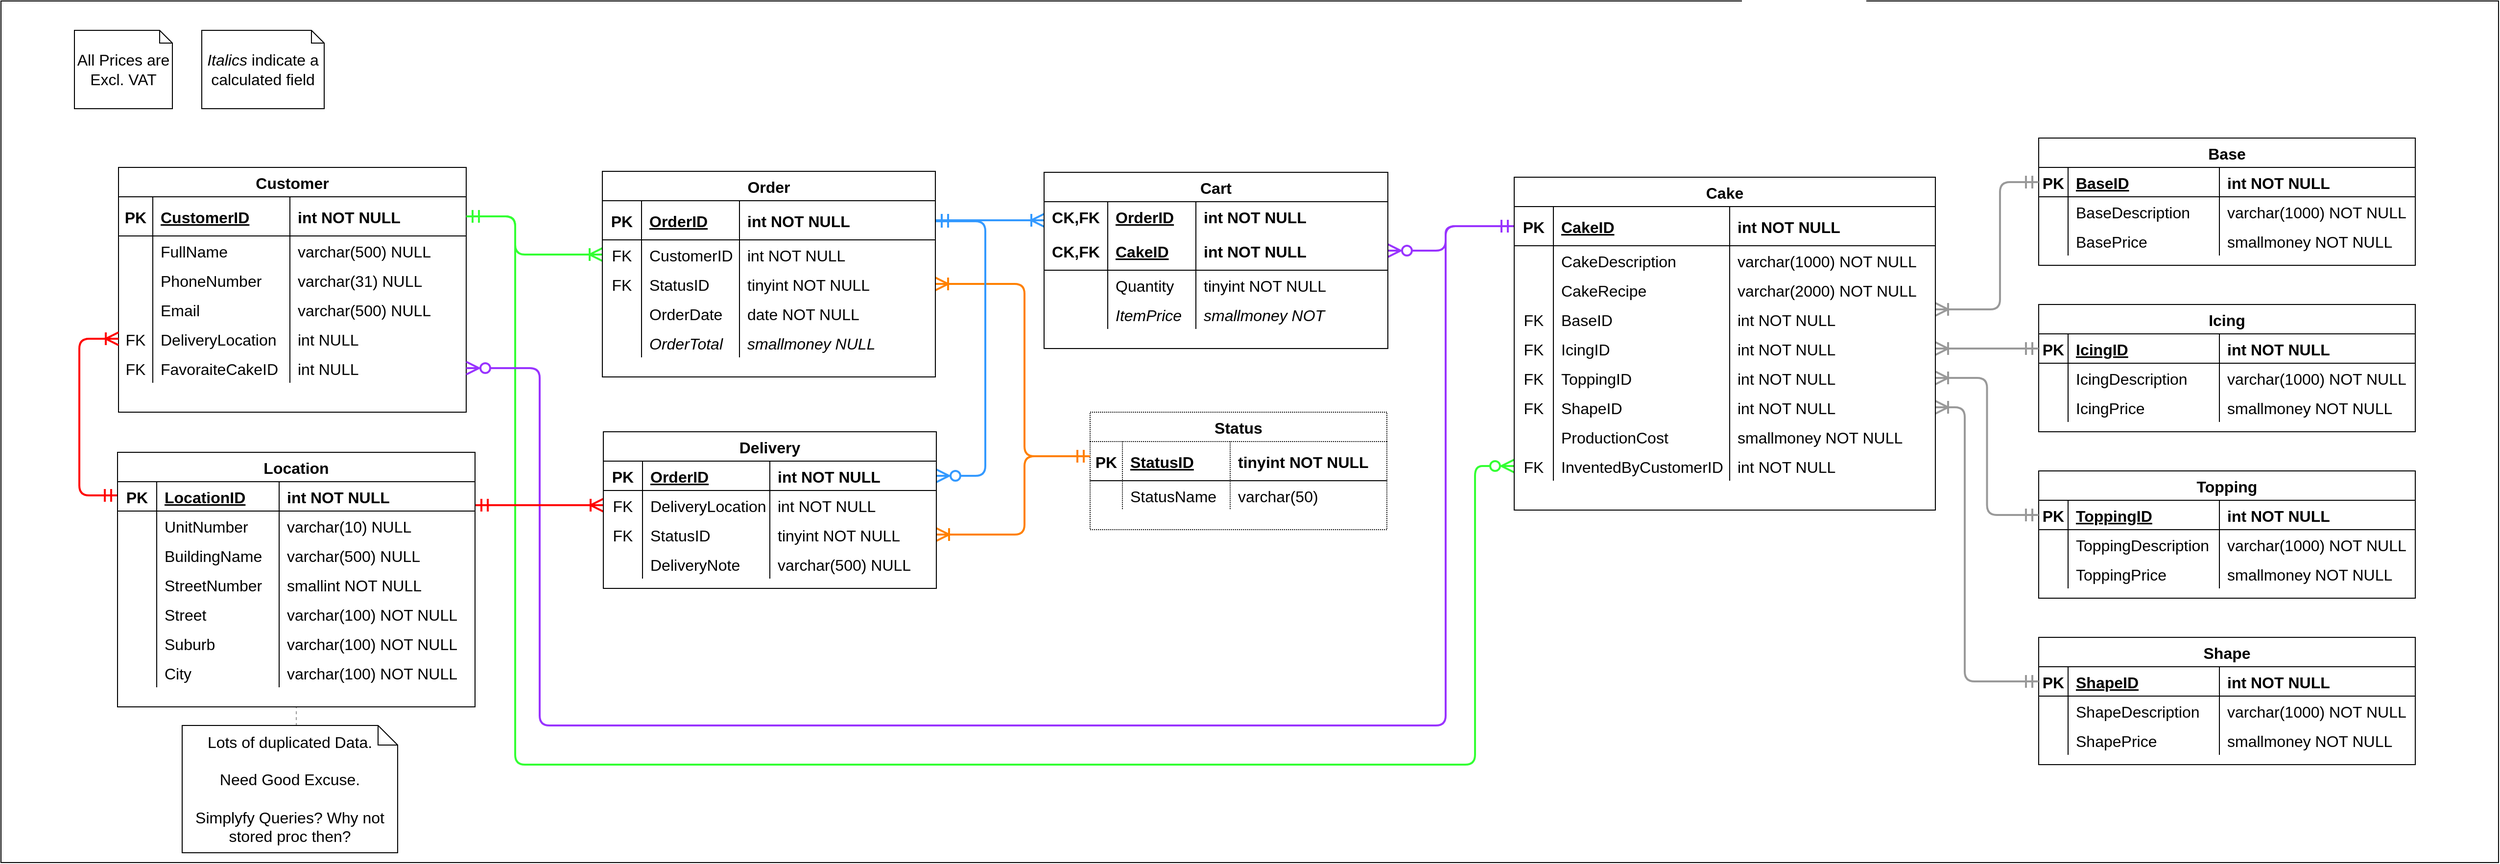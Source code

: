 <mxfile compressed="false" version="16.5.1" type="device">
  <diagram name="Final Proposal" id="BK-lWE6LYYnoOY9xP9cv">
    <mxGraphModel dx="3652" dy="-235" grid="1" gridSize="10" guides="1" tooltips="1" connect="1" arrows="1" fold="1" page="1" pageScale="1" pageWidth="850" pageHeight="1100" math="0" shadow="0">
      <root>
        <mxCell id="KwM0fEK1zE-uCKd_Dp6U-0" />
        <mxCell id="KwM0fEK1zE-uCKd_Dp6U-1" parent="KwM0fEK1zE-uCKd_Dp6U-0" />
        <mxCell id="KwM0fEK1zE-uCKd_Dp6U-2" value="" style="rounded=0;whiteSpace=wrap;html=1;fontSize=16;" parent="KwM0fEK1zE-uCKd_Dp6U-1" vertex="1">
          <mxGeometry x="-2125" y="1760" width="2550" height="880" as="geometry" />
        </mxCell>
        <mxCell id="KwM0fEK1zE-uCKd_Dp6U-4" value="Customer" style="shape=table;startSize=30;container=1;collapsible=1;childLayout=tableLayout;fixedRows=1;rowLines=0;fontStyle=1;align=center;resizeLast=1;labelBorderColor=none;fontSize=16;" parent="KwM0fEK1zE-uCKd_Dp6U-1" vertex="1">
          <mxGeometry x="-2005" y="1930" width="355" height="250" as="geometry" />
        </mxCell>
        <mxCell id="KwM0fEK1zE-uCKd_Dp6U-5" value="" style="shape=tableRow;horizontal=0;startSize=0;swimlaneHead=0;swimlaneBody=0;fillColor=none;collapsible=0;dropTarget=0;points=[[0,0.5],[1,0.5]];portConstraint=eastwest;top=0;left=0;right=0;bottom=1;labelBorderColor=none;fontSize=16;" parent="KwM0fEK1zE-uCKd_Dp6U-4" vertex="1">
          <mxGeometry y="30" width="355" height="40" as="geometry" />
        </mxCell>
        <mxCell id="KwM0fEK1zE-uCKd_Dp6U-6" value="PK" style="shape=partialRectangle;connectable=0;fillColor=none;top=0;left=0;bottom=0;right=0;fontStyle=1;overflow=hidden;labelBorderColor=none;fontSize=16;" parent="KwM0fEK1zE-uCKd_Dp6U-5" vertex="1">
          <mxGeometry width="35" height="40" as="geometry">
            <mxRectangle width="35" height="40" as="alternateBounds" />
          </mxGeometry>
        </mxCell>
        <mxCell id="KwM0fEK1zE-uCKd_Dp6U-7" value="CustomerID" style="shape=partialRectangle;connectable=0;fillColor=none;top=0;left=0;bottom=0;right=0;align=left;spacingLeft=6;fontStyle=5;overflow=hidden;labelBorderColor=none;fontSize=16;" parent="KwM0fEK1zE-uCKd_Dp6U-5" vertex="1">
          <mxGeometry x="35" width="140" height="40" as="geometry">
            <mxRectangle width="140" height="40" as="alternateBounds" />
          </mxGeometry>
        </mxCell>
        <mxCell id="KwM0fEK1zE-uCKd_Dp6U-8" value="int NOT NULL" style="shape=partialRectangle;connectable=0;fillColor=none;top=0;left=0;bottom=0;right=0;align=left;spacingLeft=6;fontStyle=1;overflow=hidden;labelBorderColor=none;fontSize=16;" parent="KwM0fEK1zE-uCKd_Dp6U-5" vertex="1">
          <mxGeometry x="175" width="180" height="40" as="geometry">
            <mxRectangle width="180" height="40" as="alternateBounds" />
          </mxGeometry>
        </mxCell>
        <mxCell id="KwM0fEK1zE-uCKd_Dp6U-9" value="" style="shape=tableRow;horizontal=0;startSize=0;swimlaneHead=0;swimlaneBody=0;fillColor=none;collapsible=0;dropTarget=0;points=[[0,0.5],[1,0.5]];portConstraint=eastwest;top=0;left=0;right=0;bottom=0;labelBorderColor=none;fontSize=16;" parent="KwM0fEK1zE-uCKd_Dp6U-4" vertex="1">
          <mxGeometry y="70" width="355" height="30" as="geometry" />
        </mxCell>
        <mxCell id="KwM0fEK1zE-uCKd_Dp6U-10" value="" style="shape=partialRectangle;connectable=0;fillColor=none;top=0;left=0;bottom=0;right=0;editable=1;overflow=hidden;labelBorderColor=none;fontSize=16;" parent="KwM0fEK1zE-uCKd_Dp6U-9" vertex="1">
          <mxGeometry width="35" height="30" as="geometry">
            <mxRectangle width="35" height="30" as="alternateBounds" />
          </mxGeometry>
        </mxCell>
        <mxCell id="KwM0fEK1zE-uCKd_Dp6U-11" value="FullName" style="shape=partialRectangle;connectable=0;fillColor=none;top=0;left=0;bottom=0;right=0;align=left;spacingLeft=6;overflow=hidden;labelBorderColor=none;fontSize=16;" parent="KwM0fEK1zE-uCKd_Dp6U-9" vertex="1">
          <mxGeometry x="35" width="140" height="30" as="geometry">
            <mxRectangle width="140" height="30" as="alternateBounds" />
          </mxGeometry>
        </mxCell>
        <mxCell id="KwM0fEK1zE-uCKd_Dp6U-12" value="varchar(500) NULL" style="shape=partialRectangle;connectable=0;fillColor=none;top=0;left=0;bottom=0;right=0;align=left;spacingLeft=6;overflow=hidden;labelBorderColor=none;fontSize=16;" parent="KwM0fEK1zE-uCKd_Dp6U-9" vertex="1">
          <mxGeometry x="175" width="180" height="30" as="geometry">
            <mxRectangle width="180" height="30" as="alternateBounds" />
          </mxGeometry>
        </mxCell>
        <mxCell id="KwM0fEK1zE-uCKd_Dp6U-101" value="" style="shape=tableRow;horizontal=0;startSize=0;swimlaneHead=0;swimlaneBody=0;fillColor=none;collapsible=0;dropTarget=0;points=[[0,0.5],[1,0.5]];portConstraint=eastwest;top=0;left=0;right=0;bottom=0;labelBorderColor=none;fontSize=16;" parent="KwM0fEK1zE-uCKd_Dp6U-4" vertex="1">
          <mxGeometry y="100" width="355" height="30" as="geometry" />
        </mxCell>
        <mxCell id="KwM0fEK1zE-uCKd_Dp6U-102" value="" style="shape=partialRectangle;connectable=0;fillColor=none;top=0;left=0;bottom=0;right=0;editable=1;overflow=hidden;labelBorderColor=none;fontSize=16;" parent="KwM0fEK1zE-uCKd_Dp6U-101" vertex="1">
          <mxGeometry width="35" height="30" as="geometry">
            <mxRectangle width="35" height="30" as="alternateBounds" />
          </mxGeometry>
        </mxCell>
        <mxCell id="KwM0fEK1zE-uCKd_Dp6U-103" value="PhoneNumber" style="shape=partialRectangle;connectable=0;fillColor=none;top=0;left=0;bottom=0;right=0;align=left;spacingLeft=6;overflow=hidden;labelBorderColor=none;fontSize=16;" parent="KwM0fEK1zE-uCKd_Dp6U-101" vertex="1">
          <mxGeometry x="35" width="140" height="30" as="geometry">
            <mxRectangle width="140" height="30" as="alternateBounds" />
          </mxGeometry>
        </mxCell>
        <mxCell id="KwM0fEK1zE-uCKd_Dp6U-104" value="varchar(31) NULL" style="shape=partialRectangle;connectable=0;fillColor=none;top=0;left=0;bottom=0;right=0;align=left;spacingLeft=6;overflow=hidden;labelBorderColor=none;fontSize=16;" parent="KwM0fEK1zE-uCKd_Dp6U-101" vertex="1">
          <mxGeometry x="175" width="180" height="30" as="geometry">
            <mxRectangle width="180" height="30" as="alternateBounds" />
          </mxGeometry>
        </mxCell>
        <mxCell id="KwM0fEK1zE-uCKd_Dp6U-105" value="" style="shape=tableRow;horizontal=0;startSize=0;swimlaneHead=0;swimlaneBody=0;fillColor=none;collapsible=0;dropTarget=0;points=[[0,0.5],[1,0.5]];portConstraint=eastwest;top=0;left=0;right=0;bottom=0;labelBorderColor=none;fontSize=16;" parent="KwM0fEK1zE-uCKd_Dp6U-4" vertex="1">
          <mxGeometry y="130" width="355" height="30" as="geometry" />
        </mxCell>
        <mxCell id="KwM0fEK1zE-uCKd_Dp6U-106" value="" style="shape=partialRectangle;connectable=0;fillColor=none;top=0;left=0;bottom=0;right=0;editable=1;overflow=hidden;labelBorderColor=none;fontSize=16;" parent="KwM0fEK1zE-uCKd_Dp6U-105" vertex="1">
          <mxGeometry width="35" height="30" as="geometry">
            <mxRectangle width="35" height="30" as="alternateBounds" />
          </mxGeometry>
        </mxCell>
        <mxCell id="KwM0fEK1zE-uCKd_Dp6U-107" value="Email" style="shape=partialRectangle;connectable=0;fillColor=none;top=0;left=0;bottom=0;right=0;align=left;spacingLeft=6;overflow=hidden;labelBorderColor=none;fontSize=16;" parent="KwM0fEK1zE-uCKd_Dp6U-105" vertex="1">
          <mxGeometry x="35" width="140" height="30" as="geometry">
            <mxRectangle width="140" height="30" as="alternateBounds" />
          </mxGeometry>
        </mxCell>
        <mxCell id="KwM0fEK1zE-uCKd_Dp6U-108" value="varchar(500) NULL" style="shape=partialRectangle;connectable=0;fillColor=none;top=0;left=0;bottom=0;right=0;align=left;spacingLeft=6;overflow=hidden;labelBorderColor=none;fontSize=16;" parent="KwM0fEK1zE-uCKd_Dp6U-105" vertex="1">
          <mxGeometry x="175" width="180" height="30" as="geometry">
            <mxRectangle width="180" height="30" as="alternateBounds" />
          </mxGeometry>
        </mxCell>
        <mxCell id="KwM0fEK1zE-uCKd_Dp6U-17" value="" style="shape=tableRow;horizontal=0;startSize=0;swimlaneHead=0;swimlaneBody=0;fillColor=none;collapsible=0;dropTarget=0;points=[[0,0.5],[1,0.5]];portConstraint=eastwest;top=0;left=0;right=0;bottom=0;labelBorderColor=none;fontSize=16;" parent="KwM0fEK1zE-uCKd_Dp6U-4" vertex="1">
          <mxGeometry y="160" width="355" height="30" as="geometry" />
        </mxCell>
        <mxCell id="KwM0fEK1zE-uCKd_Dp6U-18" value="FK" style="shape=partialRectangle;connectable=0;fillColor=none;top=0;left=0;bottom=0;right=0;editable=1;overflow=hidden;labelBorderColor=none;fontSize=16;" parent="KwM0fEK1zE-uCKd_Dp6U-17" vertex="1">
          <mxGeometry width="35" height="30" as="geometry">
            <mxRectangle width="35" height="30" as="alternateBounds" />
          </mxGeometry>
        </mxCell>
        <mxCell id="KwM0fEK1zE-uCKd_Dp6U-19" value="DeliveryLocation" style="shape=partialRectangle;connectable=0;fillColor=none;top=0;left=0;bottom=0;right=0;align=left;spacingLeft=6;overflow=hidden;labelBorderColor=none;fontSize=16;" parent="KwM0fEK1zE-uCKd_Dp6U-17" vertex="1">
          <mxGeometry x="35" width="140" height="30" as="geometry">
            <mxRectangle width="140" height="30" as="alternateBounds" />
          </mxGeometry>
        </mxCell>
        <mxCell id="KwM0fEK1zE-uCKd_Dp6U-20" value="int NULL" style="shape=partialRectangle;connectable=0;fillColor=none;top=0;left=0;bottom=0;right=0;align=left;spacingLeft=6;overflow=hidden;labelBorderColor=none;fontSize=16;" parent="KwM0fEK1zE-uCKd_Dp6U-17" vertex="1">
          <mxGeometry x="175" width="180" height="30" as="geometry">
            <mxRectangle width="180" height="30" as="alternateBounds" />
          </mxGeometry>
        </mxCell>
        <mxCell id="KwM0fEK1zE-uCKd_Dp6U-21" style="shape=tableRow;horizontal=0;startSize=0;swimlaneHead=0;swimlaneBody=0;fillColor=none;collapsible=0;dropTarget=0;points=[[0,0.5],[1,0.5]];portConstraint=eastwest;top=0;left=0;right=0;bottom=0;labelBorderColor=none;fontSize=16;" parent="KwM0fEK1zE-uCKd_Dp6U-4" vertex="1">
          <mxGeometry y="190" width="355" height="30" as="geometry" />
        </mxCell>
        <mxCell id="KwM0fEK1zE-uCKd_Dp6U-22" value="FK" style="shape=partialRectangle;connectable=0;fillColor=none;top=0;left=0;bottom=0;right=0;editable=1;overflow=hidden;labelBorderColor=none;fontSize=16;" parent="KwM0fEK1zE-uCKd_Dp6U-21" vertex="1">
          <mxGeometry width="35" height="30" as="geometry">
            <mxRectangle width="35" height="30" as="alternateBounds" />
          </mxGeometry>
        </mxCell>
        <mxCell id="KwM0fEK1zE-uCKd_Dp6U-23" value="FavoraiteCakeID" style="shape=partialRectangle;connectable=0;fillColor=none;top=0;left=0;bottom=0;right=0;align=left;spacingLeft=6;overflow=hidden;labelBorderColor=none;fontSize=16;" parent="KwM0fEK1zE-uCKd_Dp6U-21" vertex="1">
          <mxGeometry x="35" width="140" height="30" as="geometry">
            <mxRectangle width="140" height="30" as="alternateBounds" />
          </mxGeometry>
        </mxCell>
        <mxCell id="KwM0fEK1zE-uCKd_Dp6U-24" value="int NULL" style="shape=partialRectangle;connectable=0;fillColor=none;top=0;left=0;bottom=0;right=0;align=left;spacingLeft=6;overflow=hidden;labelBorderColor=none;fontSize=16;" parent="KwM0fEK1zE-uCKd_Dp6U-21" vertex="1">
          <mxGeometry x="175" width="180" height="30" as="geometry">
            <mxRectangle width="180" height="30" as="alternateBounds" />
          </mxGeometry>
        </mxCell>
        <mxCell id="KwM0fEK1zE-uCKd_Dp6U-245" style="edgeStyle=orthogonalEdgeStyle;rounded=1;orthogonalLoop=1;jettySize=auto;html=1;exitX=1;exitY=0.5;exitDx=0;exitDy=0;startArrow=ERmandOne;startFill=0;endArrow=ERoneToMany;endFill=0;strokeColor=#E5CCFF;fontSize=16;" parent="KwM0fEK1zE-uCKd_Dp6U-4" source="KwM0fEK1zE-uCKd_Dp6U-105" target="KwM0fEK1zE-uCKd_Dp6U-105" edge="1">
          <mxGeometry relative="1" as="geometry" />
        </mxCell>
        <mxCell id="KwM0fEK1zE-uCKd_Dp6U-26" value="All Prices are Excl. VAT" style="shape=note;size=13;whiteSpace=wrap;html=1;fontSize=16;" parent="KwM0fEK1zE-uCKd_Dp6U-1" vertex="1">
          <mxGeometry x="-2050" y="1790" width="100" height="80" as="geometry" />
        </mxCell>
        <mxCell id="KwM0fEK1zE-uCKd_Dp6U-27" style="edgeStyle=orthogonalEdgeStyle;rounded=1;orthogonalLoop=1;jettySize=auto;html=1;fontSize=16;startArrow=ERmandOne;startFill=0;endArrow=ERoneToMany;endFill=0;strokeColor=#33FF33;entryX=0;entryY=0.5;entryDx=0;entryDy=0;strokeWidth=2;jumpStyle=none;targetPerimeterSpacing=0;endSize=10;startSize=10;" parent="KwM0fEK1zE-uCKd_Dp6U-1" source="KwM0fEK1zE-uCKd_Dp6U-5" target="KwM0fEK1zE-uCKd_Dp6U-130" edge="1">
          <mxGeometry relative="1" as="geometry">
            <Array as="points">
              <mxPoint x="-1600" y="1980" />
              <mxPoint x="-1600" y="2019" />
            </Array>
          </mxGeometry>
        </mxCell>
        <mxCell id="KwM0fEK1zE-uCKd_Dp6U-28" value="&lt;i style=&quot;font-size: 16px;&quot;&gt;Italics &lt;/i&gt;indicate a calculated field" style="shape=note;size=13;whiteSpace=wrap;html=1;fontSize=16;" parent="KwM0fEK1zE-uCKd_Dp6U-1" vertex="1">
          <mxGeometry x="-1920" y="1790" width="125" height="80" as="geometry" />
        </mxCell>
        <mxCell id="KwM0fEK1zE-uCKd_Dp6U-119" style="edgeStyle=orthogonalEdgeStyle;rounded=1;orthogonalLoop=1;jettySize=auto;html=1;fontSize=16;startArrow=ERmandOne;startFill=0;endArrow=ERoneToMany;endFill=0;strokeColor=#FF0000;strokeWidth=2;endSize=10;startSize=10;" parent="KwM0fEK1zE-uCKd_Dp6U-1" source="KwM0fEK1zE-uCKd_Dp6U-111" target="KwM0fEK1zE-uCKd_Dp6U-17" edge="1">
          <mxGeometry relative="1" as="geometry">
            <Array as="points">
              <mxPoint x="-2045" y="2265" />
              <mxPoint x="-2045" y="2105" />
            </Array>
          </mxGeometry>
        </mxCell>
        <mxCell id="KwM0fEK1zE-uCKd_Dp6U-122" style="edgeStyle=orthogonalEdgeStyle;rounded=1;orthogonalLoop=1;jettySize=auto;html=1;fontSize=16;startArrow=ERzeroToMany;startFill=0;endArrow=ERmandOne;endFill=0;strokeColor=#9933FF;strokeWidth=2;endSize=10;startSize=10;" parent="KwM0fEK1zE-uCKd_Dp6U-1" source="KwM0fEK1zE-uCKd_Dp6U-189" target="KwM0fEK1zE-uCKd_Dp6U-31" edge="1">
          <mxGeometry relative="1" as="geometry">
            <Array as="points">
              <mxPoint x="-650" y="2015" />
              <mxPoint x="-650" y="1990" />
            </Array>
          </mxGeometry>
        </mxCell>
        <mxCell id="KwM0fEK1zE-uCKd_Dp6U-123" style="edgeStyle=orthogonalEdgeStyle;rounded=1;orthogonalLoop=1;jettySize=auto;html=1;fontSize=16;startArrow=ERmandOne;startFill=0;endArrow=ERzeroToMany;endFill=0;strokeColor=#33FF33;strokeWidth=2;endSize=10;startSize=10;" parent="KwM0fEK1zE-uCKd_Dp6U-1" source="KwM0fEK1zE-uCKd_Dp6U-5" target="KwM0fEK1zE-uCKd_Dp6U-47" edge="1">
          <mxGeometry relative="1" as="geometry">
            <Array as="points">
              <mxPoint x="-1600" y="1980" />
              <mxPoint x="-1600" y="2540" />
              <mxPoint x="-620" y="2540" />
              <mxPoint x="-620" y="2235" />
            </Array>
            <mxPoint x="-1722.5" y="1985" as="sourcePoint" />
          </mxGeometry>
        </mxCell>
        <mxCell id="H8gY0inZS0x89RlXEYVu-0" style="edgeStyle=orthogonalEdgeStyle;rounded=0;orthogonalLoop=1;jettySize=auto;html=1;exitX=0.5;exitY=0;exitDx=0;exitDy=0;exitPerimeter=0;entryX=0.5;entryY=1;entryDx=0;entryDy=0;strokeColor=#999999;dashed=1;endArrow=none;endFill=0;" parent="KwM0fEK1zE-uCKd_Dp6U-1" source="KwM0fEK1zE-uCKd_Dp6U-244" target="KwM0fEK1zE-uCKd_Dp6U-110" edge="1">
          <mxGeometry relative="1" as="geometry" />
        </mxCell>
        <mxCell id="KwM0fEK1zE-uCKd_Dp6U-244" value="Lots of duplicated Data.&lt;br style=&quot;font-size: 16px;&quot;&gt;&lt;br style=&quot;font-size: 16px;&quot;&gt;Need Good Excuse.&lt;br style=&quot;font-size: 16px;&quot;&gt;&lt;br style=&quot;font-size: 16px;&quot;&gt;Simplyfy Queries? Why not stored proc then?" style="shape=note;size=20;whiteSpace=wrap;html=1;fontSize=16;" parent="KwM0fEK1zE-uCKd_Dp6U-1" vertex="1">
          <mxGeometry x="-1940" y="2500" width="220" height="130" as="geometry" />
        </mxCell>
        <mxCell id="KwM0fEK1zE-uCKd_Dp6U-146" value="Status" style="shape=table;startSize=30;container=1;collapsible=1;childLayout=tableLayout;fixedRows=1;rowLines=0;fontStyle=1;align=center;resizeLast=1;labelBorderColor=none;fontSize=16;dashed=1;dashPattern=1 1;" parent="KwM0fEK1zE-uCKd_Dp6U-1" vertex="1">
          <mxGeometry x="-1013" y="2180" width="303" height="120" as="geometry" />
        </mxCell>
        <mxCell id="KwM0fEK1zE-uCKd_Dp6U-147" value="" style="shape=tableRow;horizontal=0;startSize=0;swimlaneHead=0;swimlaneBody=0;fillColor=none;collapsible=0;dropTarget=0;points=[[0,0.5],[1,0.5]];portConstraint=eastwest;top=0;left=0;right=0;bottom=1;labelBorderColor=none;fontSize=16;" parent="KwM0fEK1zE-uCKd_Dp6U-146" vertex="1">
          <mxGeometry y="30" width="303" height="40" as="geometry" />
        </mxCell>
        <mxCell id="KwM0fEK1zE-uCKd_Dp6U-148" value="PK" style="shape=partialRectangle;connectable=0;fillColor=none;top=0;left=0;bottom=0;right=0;fontStyle=1;overflow=hidden;labelBorderColor=none;fontSize=16;" parent="KwM0fEK1zE-uCKd_Dp6U-147" vertex="1">
          <mxGeometry width="33" height="40" as="geometry">
            <mxRectangle width="33" height="40" as="alternateBounds" />
          </mxGeometry>
        </mxCell>
        <mxCell id="KwM0fEK1zE-uCKd_Dp6U-149" value="StatusID" style="shape=partialRectangle;connectable=0;fillColor=none;top=0;left=0;bottom=0;right=0;align=left;spacingLeft=6;fontStyle=5;overflow=hidden;labelBorderColor=none;fontSize=16;" parent="KwM0fEK1zE-uCKd_Dp6U-147" vertex="1">
          <mxGeometry x="33" width="110" height="40" as="geometry">
            <mxRectangle width="110" height="40" as="alternateBounds" />
          </mxGeometry>
        </mxCell>
        <mxCell id="KwM0fEK1zE-uCKd_Dp6U-150" value="tinyint NOT NULL" style="shape=partialRectangle;connectable=0;fillColor=none;top=0;left=0;bottom=0;right=0;align=left;spacingLeft=6;fontStyle=1;overflow=hidden;labelBorderColor=none;fontSize=16;" parent="KwM0fEK1zE-uCKd_Dp6U-147" vertex="1">
          <mxGeometry x="143" width="160" height="40" as="geometry">
            <mxRectangle width="160" height="40" as="alternateBounds" />
          </mxGeometry>
        </mxCell>
        <mxCell id="KwM0fEK1zE-uCKd_Dp6U-151" value="" style="shape=tableRow;horizontal=0;startSize=0;swimlaneHead=0;swimlaneBody=0;fillColor=none;collapsible=0;dropTarget=0;points=[[0,0.5],[1,0.5]];portConstraint=eastwest;top=0;left=0;right=0;bottom=0;labelBorderColor=none;fontSize=16;" parent="KwM0fEK1zE-uCKd_Dp6U-146" vertex="1">
          <mxGeometry y="70" width="303" height="30" as="geometry" />
        </mxCell>
        <mxCell id="KwM0fEK1zE-uCKd_Dp6U-152" value="" style="shape=partialRectangle;connectable=0;fillColor=none;top=0;left=0;bottom=0;right=0;editable=1;overflow=hidden;labelBorderColor=none;fontSize=16;" parent="KwM0fEK1zE-uCKd_Dp6U-151" vertex="1">
          <mxGeometry width="33" height="30" as="geometry">
            <mxRectangle width="33" height="30" as="alternateBounds" />
          </mxGeometry>
        </mxCell>
        <mxCell id="KwM0fEK1zE-uCKd_Dp6U-153" value="StatusName" style="shape=partialRectangle;connectable=0;fillColor=none;top=0;left=0;bottom=0;right=0;align=left;spacingLeft=6;overflow=hidden;labelBorderColor=none;fontSize=16;" parent="KwM0fEK1zE-uCKd_Dp6U-151" vertex="1">
          <mxGeometry x="33" width="110" height="30" as="geometry">
            <mxRectangle width="110" height="30" as="alternateBounds" />
          </mxGeometry>
        </mxCell>
        <mxCell id="KwM0fEK1zE-uCKd_Dp6U-154" value="varchar(50)" style="shape=partialRectangle;connectable=0;fillColor=none;top=0;left=0;bottom=0;right=0;align=left;spacingLeft=6;overflow=hidden;labelBorderColor=none;fontSize=16;" parent="KwM0fEK1zE-uCKd_Dp6U-151" vertex="1">
          <mxGeometry x="143" width="160" height="30" as="geometry">
            <mxRectangle width="160" height="30" as="alternateBounds" />
          </mxGeometry>
        </mxCell>
        <mxCell id="KwM0fEK1zE-uCKd_Dp6U-155" style="edgeStyle=orthogonalEdgeStyle;rounded=1;orthogonalLoop=1;jettySize=auto;html=1;fontSize=16;startArrow=ERoneToMany;startFill=0;endArrow=ERmandOne;endFill=0;exitX=1;exitY=0.5;exitDx=0;exitDy=0;strokeWidth=2;endSize=10;startSize=10;strokeColor=#FF8000;" parent="KwM0fEK1zE-uCKd_Dp6U-1" source="KwM0fEK1zE-uCKd_Dp6U-134" target="KwM0fEK1zE-uCKd_Dp6U-147" edge="1">
          <mxGeometry relative="1" as="geometry">
            <mxPoint x="-963" y="2225" as="targetPoint" />
            <Array as="points">
              <mxPoint x="-1080" y="2049" />
              <mxPoint x="-1080" y="2225" />
            </Array>
          </mxGeometry>
        </mxCell>
        <mxCell id="KwM0fEK1zE-uCKd_Dp6U-182" style="edgeStyle=orthogonalEdgeStyle;rounded=1;orthogonalLoop=1;jettySize=auto;html=1;fontSize=16;startArrow=ERmandOne;startFill=0;endArrow=ERzeroToMany;endFill=0;strokeWidth=2;endSize=10;startSize=10;strokeColor=#3399FF;" parent="KwM0fEK1zE-uCKd_Dp6U-1" source="KwM0fEK1zE-uCKd_Dp6U-126" target="KwM0fEK1zE-uCKd_Dp6U-157" edge="1">
          <mxGeometry relative="1" as="geometry">
            <mxPoint x="-1230" y="2040.029" as="sourcePoint" />
            <mxPoint x="-1120" y="2370.029" as="targetPoint" />
            <Array as="points">
              <mxPoint x="-1120" y="1985" />
              <mxPoint x="-1120" y="2245" />
            </Array>
          </mxGeometry>
        </mxCell>
        <mxCell id="KwM0fEK1zE-uCKd_Dp6U-201" style="edgeStyle=orthogonalEdgeStyle;rounded=1;orthogonalLoop=1;jettySize=auto;html=1;fontSize=16;startArrow=ERmandOne;startFill=0;endArrow=ERoneToMany;endFill=0;strokeWidth=2;endSize=10;startSize=10;strokeColor=#3399FF;" parent="KwM0fEK1zE-uCKd_Dp6U-1" source="KwM0fEK1zE-uCKd_Dp6U-126" target="KwM0fEK1zE-uCKd_Dp6U-185" edge="1">
          <mxGeometry relative="1" as="geometry">
            <Array as="points">
              <mxPoint x="-1070" y="1984" />
              <mxPoint x="-1070" y="1984" />
            </Array>
            <mxPoint x="-1040" y="1985" as="targetPoint" />
          </mxGeometry>
        </mxCell>
        <mxCell id="KwM0fEK1zE-uCKd_Dp6U-246" style="edgeStyle=orthogonalEdgeStyle;rounded=1;orthogonalLoop=1;jettySize=auto;html=1;fontSize=16;startArrow=ERoneToMany;startFill=0;endArrow=ERmandOne;endFill=0;exitX=1;exitY=0.5;exitDx=0;exitDy=0;strokeWidth=2;endSize=10;startSize=10;strokeColor=#FF8000;" parent="KwM0fEK1zE-uCKd_Dp6U-1" source="KwM0fEK1zE-uCKd_Dp6U-165" target="KwM0fEK1zE-uCKd_Dp6U-147" edge="1">
          <mxGeometry relative="1" as="geometry">
            <mxPoint x="-963" y="2225" as="targetPoint" />
            <Array as="points">
              <mxPoint x="-1080" y="2305" />
              <mxPoint x="-1080" y="2225" />
            </Array>
            <mxPoint x="-1200" y="2055" as="sourcePoint" />
          </mxGeometry>
        </mxCell>
        <mxCell id="KwM0fEK1zE-uCKd_Dp6U-260" value="Base" style="shape=table;startSize=30;container=1;collapsible=1;childLayout=tableLayout;fixedRows=1;rowLines=0;fontStyle=1;align=center;resizeLast=1;labelBorderColor=none;fontSize=16;" parent="KwM0fEK1zE-uCKd_Dp6U-1" vertex="1">
          <mxGeometry x="-44.5" y="1900" width="384.5" height="130" as="geometry" />
        </mxCell>
        <mxCell id="KwM0fEK1zE-uCKd_Dp6U-261" value="" style="shape=tableRow;horizontal=0;startSize=0;swimlaneHead=0;swimlaneBody=0;fillColor=none;collapsible=0;dropTarget=0;points=[[0,0.5],[1,0.5]];portConstraint=eastwest;top=0;left=0;right=0;bottom=1;labelBorderColor=none;fontSize=16;" parent="KwM0fEK1zE-uCKd_Dp6U-260" vertex="1">
          <mxGeometry y="30" width="384.5" height="30" as="geometry" />
        </mxCell>
        <mxCell id="KwM0fEK1zE-uCKd_Dp6U-262" value="PK" style="shape=partialRectangle;connectable=0;fillColor=none;top=0;left=0;bottom=0;right=0;fontStyle=1;overflow=hidden;labelBorderColor=none;fontSize=16;" parent="KwM0fEK1zE-uCKd_Dp6U-261" vertex="1">
          <mxGeometry width="30" height="30" as="geometry">
            <mxRectangle width="30" height="30" as="alternateBounds" />
          </mxGeometry>
        </mxCell>
        <mxCell id="KwM0fEK1zE-uCKd_Dp6U-263" value="BaseID" style="shape=partialRectangle;connectable=0;fillColor=none;top=0;left=0;bottom=0;right=0;align=left;spacingLeft=6;fontStyle=5;overflow=hidden;labelBorderColor=none;fontSize=16;" parent="KwM0fEK1zE-uCKd_Dp6U-261" vertex="1">
          <mxGeometry x="30" width="154.5" height="30" as="geometry">
            <mxRectangle width="154.5" height="30" as="alternateBounds" />
          </mxGeometry>
        </mxCell>
        <mxCell id="KwM0fEK1zE-uCKd_Dp6U-264" value="int NOT NULL" style="shape=partialRectangle;connectable=0;fillColor=none;top=0;left=0;bottom=0;right=0;align=left;spacingLeft=6;fontStyle=1;overflow=hidden;labelBorderColor=none;fontSize=16;" parent="KwM0fEK1zE-uCKd_Dp6U-261" vertex="1">
          <mxGeometry x="184.5" width="200" height="30" as="geometry">
            <mxRectangle width="200" height="30" as="alternateBounds" />
          </mxGeometry>
        </mxCell>
        <mxCell id="KwM0fEK1zE-uCKd_Dp6U-265" value="" style="shape=tableRow;horizontal=0;startSize=0;swimlaneHead=0;swimlaneBody=0;fillColor=none;collapsible=0;dropTarget=0;points=[[0,0.5],[1,0.5]];portConstraint=eastwest;top=0;left=0;right=0;bottom=0;labelBorderColor=none;fontSize=16;" parent="KwM0fEK1zE-uCKd_Dp6U-260" vertex="1">
          <mxGeometry y="60" width="384.5" height="30" as="geometry" />
        </mxCell>
        <mxCell id="KwM0fEK1zE-uCKd_Dp6U-266" value="" style="shape=partialRectangle;connectable=0;fillColor=none;top=0;left=0;bottom=0;right=0;editable=1;overflow=hidden;labelBorderColor=none;fontSize=16;" parent="KwM0fEK1zE-uCKd_Dp6U-265" vertex="1">
          <mxGeometry width="30" height="30" as="geometry">
            <mxRectangle width="30" height="30" as="alternateBounds" />
          </mxGeometry>
        </mxCell>
        <mxCell id="KwM0fEK1zE-uCKd_Dp6U-267" value="BaseDescription" style="shape=partialRectangle;connectable=0;fillColor=none;top=0;left=0;bottom=0;right=0;align=left;spacingLeft=6;overflow=hidden;labelBorderColor=none;fontSize=16;" parent="KwM0fEK1zE-uCKd_Dp6U-265" vertex="1">
          <mxGeometry x="30" width="154.5" height="30" as="geometry">
            <mxRectangle width="154.5" height="30" as="alternateBounds" />
          </mxGeometry>
        </mxCell>
        <mxCell id="KwM0fEK1zE-uCKd_Dp6U-268" value="varchar(1000) NOT NULL" style="shape=partialRectangle;connectable=0;fillColor=none;top=0;left=0;bottom=0;right=0;align=left;spacingLeft=6;overflow=hidden;labelBorderColor=none;fontSize=16;" parent="KwM0fEK1zE-uCKd_Dp6U-265" vertex="1">
          <mxGeometry x="184.5" width="200" height="30" as="geometry">
            <mxRectangle width="200" height="30" as="alternateBounds" />
          </mxGeometry>
        </mxCell>
        <mxCell id="KwM0fEK1zE-uCKd_Dp6U-285" value="" style="shape=tableRow;horizontal=0;startSize=0;swimlaneHead=0;swimlaneBody=0;fillColor=none;collapsible=0;dropTarget=0;points=[[0,0.5],[1,0.5]];portConstraint=eastwest;top=0;left=0;right=0;bottom=0;labelBorderColor=none;fontSize=16;" parent="KwM0fEK1zE-uCKd_Dp6U-260" vertex="1">
          <mxGeometry y="90" width="384.5" height="30" as="geometry" />
        </mxCell>
        <mxCell id="KwM0fEK1zE-uCKd_Dp6U-286" value="" style="shape=partialRectangle;connectable=0;fillColor=none;top=0;left=0;bottom=0;right=0;editable=1;overflow=hidden;labelBorderColor=none;fontSize=16;" parent="KwM0fEK1zE-uCKd_Dp6U-285" vertex="1">
          <mxGeometry width="30" height="30" as="geometry">
            <mxRectangle width="30" height="30" as="alternateBounds" />
          </mxGeometry>
        </mxCell>
        <mxCell id="KwM0fEK1zE-uCKd_Dp6U-287" value="BasePrice" style="shape=partialRectangle;connectable=0;fillColor=none;top=0;left=0;bottom=0;right=0;align=left;spacingLeft=6;overflow=hidden;labelBorderColor=none;fontSize=16;" parent="KwM0fEK1zE-uCKd_Dp6U-285" vertex="1">
          <mxGeometry x="30" width="154.5" height="30" as="geometry">
            <mxRectangle width="154.5" height="30" as="alternateBounds" />
          </mxGeometry>
        </mxCell>
        <mxCell id="KwM0fEK1zE-uCKd_Dp6U-288" value="smallmoney NOT NULL" style="shape=partialRectangle;connectable=0;fillColor=none;top=0;left=0;bottom=0;right=0;align=left;spacingLeft=6;overflow=hidden;labelBorderColor=none;fontSize=16;" parent="KwM0fEK1zE-uCKd_Dp6U-285" vertex="1">
          <mxGeometry x="184.5" width="200" height="30" as="geometry">
            <mxRectangle width="200" height="30" as="alternateBounds" />
          </mxGeometry>
        </mxCell>
        <mxCell id="KwM0fEK1zE-uCKd_Dp6U-293" style="edgeStyle=orthogonalEdgeStyle;rounded=1;jumpStyle=none;orthogonalLoop=1;jettySize=auto;html=1;exitX=0;exitY=0.5;exitDx=0;exitDy=0;fontSize=16;startArrow=ERmandOne;startFill=0;endArrow=ERoneToMany;endFill=0;startSize=10;endSize=10;targetPerimeterSpacing=0;strokeColor=#999999;strokeWidth=2;" parent="KwM0fEK1zE-uCKd_Dp6U-1" source="KwM0fEK1zE-uCKd_Dp6U-261" target="KwM0fEK1zE-uCKd_Dp6U-248" edge="1">
          <mxGeometry relative="1" as="geometry">
            <Array as="points">
              <mxPoint x="-84" y="1945" />
              <mxPoint x="-84" y="2075" />
            </Array>
          </mxGeometry>
        </mxCell>
        <mxCell id="KwM0fEK1zE-uCKd_Dp6U-294" value="Icing" style="shape=table;startSize=30;container=1;collapsible=1;childLayout=tableLayout;fixedRows=1;rowLines=0;fontStyle=1;align=center;resizeLast=1;labelBorderColor=none;fontSize=16;" parent="KwM0fEK1zE-uCKd_Dp6U-1" vertex="1">
          <mxGeometry x="-44.5" y="2070" width="384.5" height="130" as="geometry" />
        </mxCell>
        <mxCell id="KwM0fEK1zE-uCKd_Dp6U-295" value="" style="shape=tableRow;horizontal=0;startSize=0;swimlaneHead=0;swimlaneBody=0;fillColor=none;collapsible=0;dropTarget=0;points=[[0,0.5],[1,0.5]];portConstraint=eastwest;top=0;left=0;right=0;bottom=1;labelBorderColor=none;fontSize=16;" parent="KwM0fEK1zE-uCKd_Dp6U-294" vertex="1">
          <mxGeometry y="30" width="384.5" height="30" as="geometry" />
        </mxCell>
        <mxCell id="KwM0fEK1zE-uCKd_Dp6U-296" value="PK" style="shape=partialRectangle;connectable=0;fillColor=none;top=0;left=0;bottom=0;right=0;fontStyle=1;overflow=hidden;labelBorderColor=none;fontSize=16;" parent="KwM0fEK1zE-uCKd_Dp6U-295" vertex="1">
          <mxGeometry width="30" height="30" as="geometry">
            <mxRectangle width="30" height="30" as="alternateBounds" />
          </mxGeometry>
        </mxCell>
        <mxCell id="KwM0fEK1zE-uCKd_Dp6U-297" value="IcingID" style="shape=partialRectangle;connectable=0;fillColor=none;top=0;left=0;bottom=0;right=0;align=left;spacingLeft=6;fontStyle=5;overflow=hidden;labelBorderColor=none;fontSize=16;" parent="KwM0fEK1zE-uCKd_Dp6U-295" vertex="1">
          <mxGeometry x="30" width="154.5" height="30" as="geometry">
            <mxRectangle width="154.5" height="30" as="alternateBounds" />
          </mxGeometry>
        </mxCell>
        <mxCell id="KwM0fEK1zE-uCKd_Dp6U-298" value="int NOT NULL" style="shape=partialRectangle;connectable=0;fillColor=none;top=0;left=0;bottom=0;right=0;align=left;spacingLeft=6;fontStyle=1;overflow=hidden;labelBorderColor=none;fontSize=16;" parent="KwM0fEK1zE-uCKd_Dp6U-295" vertex="1">
          <mxGeometry x="184.5" width="200" height="30" as="geometry">
            <mxRectangle width="200" height="30" as="alternateBounds" />
          </mxGeometry>
        </mxCell>
        <mxCell id="KwM0fEK1zE-uCKd_Dp6U-299" value="" style="shape=tableRow;horizontal=0;startSize=0;swimlaneHead=0;swimlaneBody=0;fillColor=none;collapsible=0;dropTarget=0;points=[[0,0.5],[1,0.5]];portConstraint=eastwest;top=0;left=0;right=0;bottom=0;labelBorderColor=none;fontSize=16;" parent="KwM0fEK1zE-uCKd_Dp6U-294" vertex="1">
          <mxGeometry y="60" width="384.5" height="30" as="geometry" />
        </mxCell>
        <mxCell id="KwM0fEK1zE-uCKd_Dp6U-300" value="" style="shape=partialRectangle;connectable=0;fillColor=none;top=0;left=0;bottom=0;right=0;editable=1;overflow=hidden;labelBorderColor=none;fontSize=16;" parent="KwM0fEK1zE-uCKd_Dp6U-299" vertex="1">
          <mxGeometry width="30" height="30" as="geometry">
            <mxRectangle width="30" height="30" as="alternateBounds" />
          </mxGeometry>
        </mxCell>
        <mxCell id="KwM0fEK1zE-uCKd_Dp6U-301" value="IcingDescription" style="shape=partialRectangle;connectable=0;fillColor=none;top=0;left=0;bottom=0;right=0;align=left;spacingLeft=6;overflow=hidden;labelBorderColor=none;fontSize=16;" parent="KwM0fEK1zE-uCKd_Dp6U-299" vertex="1">
          <mxGeometry x="30" width="154.5" height="30" as="geometry">
            <mxRectangle width="154.5" height="30" as="alternateBounds" />
          </mxGeometry>
        </mxCell>
        <mxCell id="KwM0fEK1zE-uCKd_Dp6U-302" value="varchar(1000) NOT NULL" style="shape=partialRectangle;connectable=0;fillColor=none;top=0;left=0;bottom=0;right=0;align=left;spacingLeft=6;overflow=hidden;labelBorderColor=none;fontSize=16;" parent="KwM0fEK1zE-uCKd_Dp6U-299" vertex="1">
          <mxGeometry x="184.5" width="200" height="30" as="geometry">
            <mxRectangle width="200" height="30" as="alternateBounds" />
          </mxGeometry>
        </mxCell>
        <mxCell id="KwM0fEK1zE-uCKd_Dp6U-307" value="" style="shape=tableRow;horizontal=0;startSize=0;swimlaneHead=0;swimlaneBody=0;fillColor=none;collapsible=0;dropTarget=0;points=[[0,0.5],[1,0.5]];portConstraint=eastwest;top=0;left=0;right=0;bottom=0;labelBorderColor=none;fontSize=16;" parent="KwM0fEK1zE-uCKd_Dp6U-294" vertex="1">
          <mxGeometry y="90" width="384.5" height="30" as="geometry" />
        </mxCell>
        <mxCell id="KwM0fEK1zE-uCKd_Dp6U-308" value="" style="shape=partialRectangle;connectable=0;fillColor=none;top=0;left=0;bottom=0;right=0;editable=1;overflow=hidden;labelBorderColor=none;fontSize=16;" parent="KwM0fEK1zE-uCKd_Dp6U-307" vertex="1">
          <mxGeometry width="30" height="30" as="geometry">
            <mxRectangle width="30" height="30" as="alternateBounds" />
          </mxGeometry>
        </mxCell>
        <mxCell id="KwM0fEK1zE-uCKd_Dp6U-309" value="IcingPrice" style="shape=partialRectangle;connectable=0;fillColor=none;top=0;left=0;bottom=0;right=0;align=left;spacingLeft=6;overflow=hidden;labelBorderColor=none;fontSize=16;" parent="KwM0fEK1zE-uCKd_Dp6U-307" vertex="1">
          <mxGeometry x="30" width="154.5" height="30" as="geometry">
            <mxRectangle width="154.5" height="30" as="alternateBounds" />
          </mxGeometry>
        </mxCell>
        <mxCell id="KwM0fEK1zE-uCKd_Dp6U-310" value="smallmoney NOT NULL" style="shape=partialRectangle;connectable=0;fillColor=none;top=0;left=0;bottom=0;right=0;align=left;spacingLeft=6;overflow=hidden;labelBorderColor=none;fontSize=16;" parent="KwM0fEK1zE-uCKd_Dp6U-307" vertex="1">
          <mxGeometry x="184.5" width="200" height="30" as="geometry">
            <mxRectangle width="200" height="30" as="alternateBounds" />
          </mxGeometry>
        </mxCell>
        <mxCell id="KwM0fEK1zE-uCKd_Dp6U-311" style="edgeStyle=orthogonalEdgeStyle;rounded=1;jumpStyle=none;orthogonalLoop=1;jettySize=auto;html=1;exitX=0;exitY=0.5;exitDx=0;exitDy=0;fontSize=16;startArrow=ERmandOne;startFill=0;endArrow=ERoneToMany;endFill=0;startSize=10;endSize=10;targetPerimeterSpacing=0;strokeColor=#999999;strokeWidth=2;" parent="KwM0fEK1zE-uCKd_Dp6U-1" source="KwM0fEK1zE-uCKd_Dp6U-295" target="KwM0fEK1zE-uCKd_Dp6U-256" edge="1">
          <mxGeometry relative="1" as="geometry" />
        </mxCell>
        <mxCell id="KwM0fEK1zE-uCKd_Dp6U-312" value="Topping" style="shape=table;startSize=30;container=1;collapsible=1;childLayout=tableLayout;fixedRows=1;rowLines=0;fontStyle=1;align=center;resizeLast=1;labelBorderColor=none;fontSize=16;" parent="KwM0fEK1zE-uCKd_Dp6U-1" vertex="1">
          <mxGeometry x="-44.5" y="2240" width="384.5" height="130" as="geometry" />
        </mxCell>
        <mxCell id="KwM0fEK1zE-uCKd_Dp6U-313" value="" style="shape=tableRow;horizontal=0;startSize=0;swimlaneHead=0;swimlaneBody=0;fillColor=none;collapsible=0;dropTarget=0;points=[[0,0.5],[1,0.5]];portConstraint=eastwest;top=0;left=0;right=0;bottom=1;labelBorderColor=none;fontSize=16;" parent="KwM0fEK1zE-uCKd_Dp6U-312" vertex="1">
          <mxGeometry y="30" width="384.5" height="30" as="geometry" />
        </mxCell>
        <mxCell id="KwM0fEK1zE-uCKd_Dp6U-314" value="PK" style="shape=partialRectangle;connectable=0;fillColor=none;top=0;left=0;bottom=0;right=0;fontStyle=1;overflow=hidden;labelBorderColor=none;fontSize=16;" parent="KwM0fEK1zE-uCKd_Dp6U-313" vertex="1">
          <mxGeometry width="30" height="30" as="geometry">
            <mxRectangle width="30" height="30" as="alternateBounds" />
          </mxGeometry>
        </mxCell>
        <mxCell id="KwM0fEK1zE-uCKd_Dp6U-315" value="ToppingID" style="shape=partialRectangle;connectable=0;fillColor=none;top=0;left=0;bottom=0;right=0;align=left;spacingLeft=6;fontStyle=5;overflow=hidden;labelBorderColor=none;fontSize=16;" parent="KwM0fEK1zE-uCKd_Dp6U-313" vertex="1">
          <mxGeometry x="30" width="154.5" height="30" as="geometry">
            <mxRectangle width="154.5" height="30" as="alternateBounds" />
          </mxGeometry>
        </mxCell>
        <mxCell id="KwM0fEK1zE-uCKd_Dp6U-316" value="int NOT NULL" style="shape=partialRectangle;connectable=0;fillColor=none;top=0;left=0;bottom=0;right=0;align=left;spacingLeft=6;fontStyle=1;overflow=hidden;labelBorderColor=none;fontSize=16;" parent="KwM0fEK1zE-uCKd_Dp6U-313" vertex="1">
          <mxGeometry x="184.5" width="200" height="30" as="geometry">
            <mxRectangle width="200" height="30" as="alternateBounds" />
          </mxGeometry>
        </mxCell>
        <mxCell id="KwM0fEK1zE-uCKd_Dp6U-317" value="" style="shape=tableRow;horizontal=0;startSize=0;swimlaneHead=0;swimlaneBody=0;fillColor=none;collapsible=0;dropTarget=0;points=[[0,0.5],[1,0.5]];portConstraint=eastwest;top=0;left=0;right=0;bottom=0;labelBorderColor=none;fontSize=16;" parent="KwM0fEK1zE-uCKd_Dp6U-312" vertex="1">
          <mxGeometry y="60" width="384.5" height="30" as="geometry" />
        </mxCell>
        <mxCell id="KwM0fEK1zE-uCKd_Dp6U-318" value="" style="shape=partialRectangle;connectable=0;fillColor=none;top=0;left=0;bottom=0;right=0;editable=1;overflow=hidden;labelBorderColor=none;fontSize=16;" parent="KwM0fEK1zE-uCKd_Dp6U-317" vertex="1">
          <mxGeometry width="30" height="30" as="geometry">
            <mxRectangle width="30" height="30" as="alternateBounds" />
          </mxGeometry>
        </mxCell>
        <mxCell id="KwM0fEK1zE-uCKd_Dp6U-319" value="ToppingDescription" style="shape=partialRectangle;connectable=0;fillColor=none;top=0;left=0;bottom=0;right=0;align=left;spacingLeft=6;overflow=hidden;labelBorderColor=none;fontSize=16;" parent="KwM0fEK1zE-uCKd_Dp6U-317" vertex="1">
          <mxGeometry x="30" width="154.5" height="30" as="geometry">
            <mxRectangle width="154.5" height="30" as="alternateBounds" />
          </mxGeometry>
        </mxCell>
        <mxCell id="KwM0fEK1zE-uCKd_Dp6U-320" value="varchar(1000) NOT NULL" style="shape=partialRectangle;connectable=0;fillColor=none;top=0;left=0;bottom=0;right=0;align=left;spacingLeft=6;overflow=hidden;labelBorderColor=none;fontSize=16;" parent="KwM0fEK1zE-uCKd_Dp6U-317" vertex="1">
          <mxGeometry x="184.5" width="200" height="30" as="geometry">
            <mxRectangle width="200" height="30" as="alternateBounds" />
          </mxGeometry>
        </mxCell>
        <mxCell id="KwM0fEK1zE-uCKd_Dp6U-325" value="" style="shape=tableRow;horizontal=0;startSize=0;swimlaneHead=0;swimlaneBody=0;fillColor=none;collapsible=0;dropTarget=0;points=[[0,0.5],[1,0.5]];portConstraint=eastwest;top=0;left=0;right=0;bottom=0;labelBorderColor=none;fontSize=16;" parent="KwM0fEK1zE-uCKd_Dp6U-312" vertex="1">
          <mxGeometry y="90" width="384.5" height="30" as="geometry" />
        </mxCell>
        <mxCell id="KwM0fEK1zE-uCKd_Dp6U-326" value="" style="shape=partialRectangle;connectable=0;fillColor=none;top=0;left=0;bottom=0;right=0;editable=1;overflow=hidden;labelBorderColor=none;fontSize=16;" parent="KwM0fEK1zE-uCKd_Dp6U-325" vertex="1">
          <mxGeometry width="30" height="30" as="geometry">
            <mxRectangle width="30" height="30" as="alternateBounds" />
          </mxGeometry>
        </mxCell>
        <mxCell id="KwM0fEK1zE-uCKd_Dp6U-327" value="ToppingPrice" style="shape=partialRectangle;connectable=0;fillColor=none;top=0;left=0;bottom=0;right=0;align=left;spacingLeft=6;overflow=hidden;labelBorderColor=none;fontSize=16;" parent="KwM0fEK1zE-uCKd_Dp6U-325" vertex="1">
          <mxGeometry x="30" width="154.5" height="30" as="geometry">
            <mxRectangle width="154.5" height="30" as="alternateBounds" />
          </mxGeometry>
        </mxCell>
        <mxCell id="KwM0fEK1zE-uCKd_Dp6U-328" value="smallmoney NOT NULL" style="shape=partialRectangle;connectable=0;fillColor=none;top=0;left=0;bottom=0;right=0;align=left;spacingLeft=6;overflow=hidden;labelBorderColor=none;fontSize=16;" parent="KwM0fEK1zE-uCKd_Dp6U-325" vertex="1">
          <mxGeometry x="184.5" width="200" height="30" as="geometry">
            <mxRectangle width="200" height="30" as="alternateBounds" />
          </mxGeometry>
        </mxCell>
        <mxCell id="KwM0fEK1zE-uCKd_Dp6U-330" style="edgeStyle=orthogonalEdgeStyle;rounded=1;jumpStyle=none;orthogonalLoop=1;jettySize=auto;html=1;exitX=0;exitY=0.5;exitDx=0;exitDy=0;entryX=1;entryY=0.5;entryDx=0;entryDy=0;fontSize=16;startArrow=ERmandOne;startFill=0;endArrow=ERoneToMany;endFill=0;startSize=10;endSize=10;targetPerimeterSpacing=0;strokeColor=#999999;strokeWidth=2;" parent="KwM0fEK1zE-uCKd_Dp6U-1" source="KwM0fEK1zE-uCKd_Dp6U-313" target="KwM0fEK1zE-uCKd_Dp6U-252" edge="1">
          <mxGeometry relative="1" as="geometry" />
        </mxCell>
        <mxCell id="KwM0fEK1zE-uCKd_Dp6U-335" value="Shape" style="shape=table;startSize=30;container=1;collapsible=1;childLayout=tableLayout;fixedRows=1;rowLines=0;fontStyle=1;align=center;resizeLast=1;labelBorderColor=none;fontSize=16;" parent="KwM0fEK1zE-uCKd_Dp6U-1" vertex="1">
          <mxGeometry x="-44.5" y="2410" width="384.5" height="130" as="geometry" />
        </mxCell>
        <mxCell id="KwM0fEK1zE-uCKd_Dp6U-336" value="" style="shape=tableRow;horizontal=0;startSize=0;swimlaneHead=0;swimlaneBody=0;fillColor=none;collapsible=0;dropTarget=0;points=[[0,0.5],[1,0.5]];portConstraint=eastwest;top=0;left=0;right=0;bottom=1;labelBorderColor=none;fontSize=16;" parent="KwM0fEK1zE-uCKd_Dp6U-335" vertex="1">
          <mxGeometry y="30" width="384.5" height="30" as="geometry" />
        </mxCell>
        <mxCell id="KwM0fEK1zE-uCKd_Dp6U-337" value="PK" style="shape=partialRectangle;connectable=0;fillColor=none;top=0;left=0;bottom=0;right=0;fontStyle=1;overflow=hidden;labelBorderColor=none;fontSize=16;" parent="KwM0fEK1zE-uCKd_Dp6U-336" vertex="1">
          <mxGeometry width="30" height="30" as="geometry">
            <mxRectangle width="30" height="30" as="alternateBounds" />
          </mxGeometry>
        </mxCell>
        <mxCell id="KwM0fEK1zE-uCKd_Dp6U-338" value="ShapeID" style="shape=partialRectangle;connectable=0;fillColor=none;top=0;left=0;bottom=0;right=0;align=left;spacingLeft=6;fontStyle=5;overflow=hidden;labelBorderColor=none;fontSize=16;" parent="KwM0fEK1zE-uCKd_Dp6U-336" vertex="1">
          <mxGeometry x="30" width="154.5" height="30" as="geometry">
            <mxRectangle width="154.5" height="30" as="alternateBounds" />
          </mxGeometry>
        </mxCell>
        <mxCell id="KwM0fEK1zE-uCKd_Dp6U-339" value="int NOT NULL" style="shape=partialRectangle;connectable=0;fillColor=none;top=0;left=0;bottom=0;right=0;align=left;spacingLeft=6;fontStyle=1;overflow=hidden;labelBorderColor=none;fontSize=16;" parent="KwM0fEK1zE-uCKd_Dp6U-336" vertex="1">
          <mxGeometry x="184.5" width="200" height="30" as="geometry">
            <mxRectangle width="200" height="30" as="alternateBounds" />
          </mxGeometry>
        </mxCell>
        <mxCell id="KwM0fEK1zE-uCKd_Dp6U-340" value="" style="shape=tableRow;horizontal=0;startSize=0;swimlaneHead=0;swimlaneBody=0;fillColor=none;collapsible=0;dropTarget=0;points=[[0,0.5],[1,0.5]];portConstraint=eastwest;top=0;left=0;right=0;bottom=0;labelBorderColor=none;fontSize=16;" parent="KwM0fEK1zE-uCKd_Dp6U-335" vertex="1">
          <mxGeometry y="60" width="384.5" height="30" as="geometry" />
        </mxCell>
        <mxCell id="KwM0fEK1zE-uCKd_Dp6U-341" value="" style="shape=partialRectangle;connectable=0;fillColor=none;top=0;left=0;bottom=0;right=0;editable=1;overflow=hidden;labelBorderColor=none;fontSize=16;" parent="KwM0fEK1zE-uCKd_Dp6U-340" vertex="1">
          <mxGeometry width="30" height="30" as="geometry">
            <mxRectangle width="30" height="30" as="alternateBounds" />
          </mxGeometry>
        </mxCell>
        <mxCell id="KwM0fEK1zE-uCKd_Dp6U-342" value="ShapeDescription" style="shape=partialRectangle;connectable=0;fillColor=none;top=0;left=0;bottom=0;right=0;align=left;spacingLeft=6;overflow=hidden;labelBorderColor=none;fontSize=16;" parent="KwM0fEK1zE-uCKd_Dp6U-340" vertex="1">
          <mxGeometry x="30" width="154.5" height="30" as="geometry">
            <mxRectangle width="154.5" height="30" as="alternateBounds" />
          </mxGeometry>
        </mxCell>
        <mxCell id="KwM0fEK1zE-uCKd_Dp6U-343" value="varchar(1000) NOT NULL" style="shape=partialRectangle;connectable=0;fillColor=none;top=0;left=0;bottom=0;right=0;align=left;spacingLeft=6;overflow=hidden;labelBorderColor=none;fontSize=16;" parent="KwM0fEK1zE-uCKd_Dp6U-340" vertex="1">
          <mxGeometry x="184.5" width="200" height="30" as="geometry">
            <mxRectangle width="200" height="30" as="alternateBounds" />
          </mxGeometry>
        </mxCell>
        <mxCell id="KwM0fEK1zE-uCKd_Dp6U-348" value="" style="shape=tableRow;horizontal=0;startSize=0;swimlaneHead=0;swimlaneBody=0;fillColor=none;collapsible=0;dropTarget=0;points=[[0,0.5],[1,0.5]];portConstraint=eastwest;top=0;left=0;right=0;bottom=0;labelBorderColor=none;fontSize=16;" parent="KwM0fEK1zE-uCKd_Dp6U-335" vertex="1">
          <mxGeometry y="90" width="384.5" height="30" as="geometry" />
        </mxCell>
        <mxCell id="KwM0fEK1zE-uCKd_Dp6U-349" value="" style="shape=partialRectangle;connectable=0;fillColor=none;top=0;left=0;bottom=0;right=0;editable=1;overflow=hidden;labelBorderColor=none;fontSize=16;" parent="KwM0fEK1zE-uCKd_Dp6U-348" vertex="1">
          <mxGeometry width="30" height="30" as="geometry">
            <mxRectangle width="30" height="30" as="alternateBounds" />
          </mxGeometry>
        </mxCell>
        <mxCell id="KwM0fEK1zE-uCKd_Dp6U-350" value="ShapePrice" style="shape=partialRectangle;connectable=0;fillColor=none;top=0;left=0;bottom=0;right=0;align=left;spacingLeft=6;overflow=hidden;labelBorderColor=none;fontSize=16;" parent="KwM0fEK1zE-uCKd_Dp6U-348" vertex="1">
          <mxGeometry x="30" width="154.5" height="30" as="geometry">
            <mxRectangle width="154.5" height="30" as="alternateBounds" />
          </mxGeometry>
        </mxCell>
        <mxCell id="KwM0fEK1zE-uCKd_Dp6U-351" value="smallmoney NOT NULL" style="shape=partialRectangle;connectable=0;fillColor=none;top=0;left=0;bottom=0;right=0;align=left;spacingLeft=6;overflow=hidden;labelBorderColor=none;fontSize=16;" parent="KwM0fEK1zE-uCKd_Dp6U-348" vertex="1">
          <mxGeometry x="184.5" width="200" height="30" as="geometry">
            <mxRectangle width="200" height="30" as="alternateBounds" />
          </mxGeometry>
        </mxCell>
        <mxCell id="KwM0fEK1zE-uCKd_Dp6U-353" style="edgeStyle=orthogonalEdgeStyle;rounded=1;jumpStyle=none;orthogonalLoop=1;jettySize=auto;html=1;entryX=1;entryY=0.5;entryDx=0;entryDy=0;fontSize=16;startArrow=ERmandOne;startFill=0;endArrow=ERoneToMany;endFill=0;startSize=10;endSize=10;targetPerimeterSpacing=0;strokeColor=#999999;strokeWidth=2;" parent="KwM0fEK1zE-uCKd_Dp6U-1" source="KwM0fEK1zE-uCKd_Dp6U-336" target="KwM0fEK1zE-uCKd_Dp6U-331" edge="1">
          <mxGeometry relative="1" as="geometry">
            <mxPoint x="138.022" y="2530" as="sourcePoint" />
            <mxPoint x="-154.5" y="2195" as="targetPoint" />
            <Array as="points">
              <mxPoint x="-120" y="2455" />
              <mxPoint x="-120" y="2175" />
            </Array>
          </mxGeometry>
        </mxCell>
        <mxCell id="KwM0fEK1zE-uCKd_Dp6U-121" style="edgeStyle=orthogonalEdgeStyle;rounded=1;orthogonalLoop=1;jettySize=auto;html=1;strokeColor=#9933FF;endArrow=ERmandOne;endFill=0;startArrow=ERzeroToMany;startFill=0;strokeWidth=2;endSize=10;startSize=10;fontSize=16;" parent="KwM0fEK1zE-uCKd_Dp6U-1" source="KwM0fEK1zE-uCKd_Dp6U-21" target="KwM0fEK1zE-uCKd_Dp6U-31" edge="1">
          <mxGeometry relative="1" as="geometry">
            <mxPoint x="-1697.5" y="1650" as="targetPoint" />
            <Array as="points">
              <mxPoint x="-1575" y="2135" />
              <mxPoint x="-1575" y="2500" />
              <mxPoint x="-650" y="2500" />
              <mxPoint x="-650" y="1990" />
            </Array>
            <mxPoint x="-1722.5" y="2135" as="sourcePoint" />
          </mxGeometry>
        </mxCell>
        <mxCell id="KwM0fEK1zE-uCKd_Dp6U-120" style="edgeStyle=orthogonalEdgeStyle;rounded=1;orthogonalLoop=1;jettySize=auto;html=1;entryX=0;entryY=0.5;entryDx=0;entryDy=0;fontSize=16;startArrow=ERmandOne;startFill=0;endArrow=ERoneToMany;endFill=0;strokeColor=#FF0000;strokeWidth=2;endSize=10;startSize=10;" parent="KwM0fEK1zE-uCKd_Dp6U-1" source="KwM0fEK1zE-uCKd_Dp6U-111" target="KwM0fEK1zE-uCKd_Dp6U-161" edge="1">
          <mxGeometry relative="1" as="geometry">
            <Array as="points">
              <mxPoint x="-1760" y="2275" />
            </Array>
          </mxGeometry>
        </mxCell>
        <mxCell id="KwM0fEK1zE-uCKd_Dp6U-30" value="Cake" style="shape=table;startSize=30;container=1;collapsible=1;childLayout=tableLayout;fixedRows=1;rowLines=0;fontStyle=1;align=center;resizeLast=1;labelBorderColor=none;fontSize=16;" parent="KwM0fEK1zE-uCKd_Dp6U-1" vertex="1">
          <mxGeometry x="-580" y="1940" width="430" height="340" as="geometry" />
        </mxCell>
        <mxCell id="KwM0fEK1zE-uCKd_Dp6U-31" value="" style="shape=tableRow;horizontal=0;startSize=0;swimlaneHead=0;swimlaneBody=0;fillColor=none;collapsible=0;dropTarget=0;points=[[0,0.5],[1,0.5]];portConstraint=eastwest;top=0;left=0;right=0;bottom=1;labelBorderColor=none;fontSize=16;" parent="KwM0fEK1zE-uCKd_Dp6U-30" vertex="1">
          <mxGeometry y="30" width="430" height="40" as="geometry" />
        </mxCell>
        <mxCell id="KwM0fEK1zE-uCKd_Dp6U-32" value="PK" style="shape=partialRectangle;connectable=0;fillColor=none;top=0;left=0;bottom=0;right=0;fontStyle=1;overflow=hidden;labelBorderColor=none;fontSize=16;" parent="KwM0fEK1zE-uCKd_Dp6U-31" vertex="1">
          <mxGeometry width="40" height="40" as="geometry">
            <mxRectangle width="40" height="40" as="alternateBounds" />
          </mxGeometry>
        </mxCell>
        <mxCell id="KwM0fEK1zE-uCKd_Dp6U-33" value="CakeID" style="shape=partialRectangle;connectable=0;fillColor=none;top=0;left=0;bottom=0;right=0;align=left;spacingLeft=6;fontStyle=5;overflow=hidden;labelBorderColor=none;fontSize=16;" parent="KwM0fEK1zE-uCKd_Dp6U-31" vertex="1">
          <mxGeometry x="40" width="180" height="40" as="geometry">
            <mxRectangle width="180" height="40" as="alternateBounds" />
          </mxGeometry>
        </mxCell>
        <mxCell id="KwM0fEK1zE-uCKd_Dp6U-34" value="int NOT NULL" style="shape=partialRectangle;connectable=0;fillColor=none;top=0;left=0;bottom=0;right=0;align=left;spacingLeft=6;fontStyle=1;overflow=hidden;labelBorderColor=none;fontSize=16;" parent="KwM0fEK1zE-uCKd_Dp6U-31" vertex="1">
          <mxGeometry x="220" width="210" height="40" as="geometry">
            <mxRectangle width="210" height="40" as="alternateBounds" />
          </mxGeometry>
        </mxCell>
        <mxCell id="KwM0fEK1zE-uCKd_Dp6U-35" value="" style="shape=tableRow;horizontal=0;startSize=0;swimlaneHead=0;swimlaneBody=0;fillColor=none;collapsible=0;dropTarget=0;points=[[0,0.5],[1,0.5]];portConstraint=eastwest;top=0;left=0;right=0;bottom=0;labelBorderColor=none;fontSize=16;" parent="KwM0fEK1zE-uCKd_Dp6U-30" vertex="1">
          <mxGeometry y="70" width="430" height="30" as="geometry" />
        </mxCell>
        <mxCell id="KwM0fEK1zE-uCKd_Dp6U-36" value="" style="shape=partialRectangle;connectable=0;fillColor=none;top=0;left=0;bottom=0;right=0;editable=1;overflow=hidden;labelBorderColor=none;fontSize=16;" parent="KwM0fEK1zE-uCKd_Dp6U-35" vertex="1">
          <mxGeometry width="40" height="30" as="geometry">
            <mxRectangle width="40" height="30" as="alternateBounds" />
          </mxGeometry>
        </mxCell>
        <mxCell id="KwM0fEK1zE-uCKd_Dp6U-37" value="CakeDescription" style="shape=partialRectangle;connectable=0;fillColor=none;top=0;left=0;bottom=0;right=0;align=left;spacingLeft=6;overflow=hidden;labelBorderColor=none;fontSize=16;" parent="KwM0fEK1zE-uCKd_Dp6U-35" vertex="1">
          <mxGeometry x="40" width="180" height="30" as="geometry">
            <mxRectangle width="180" height="30" as="alternateBounds" />
          </mxGeometry>
        </mxCell>
        <mxCell id="KwM0fEK1zE-uCKd_Dp6U-38" value="varchar(1000) NOT NULL" style="shape=partialRectangle;connectable=0;fillColor=none;top=0;left=0;bottom=0;right=0;align=left;spacingLeft=6;overflow=hidden;labelBorderColor=none;fontSize=16;" parent="KwM0fEK1zE-uCKd_Dp6U-35" vertex="1">
          <mxGeometry x="220" width="210" height="30" as="geometry">
            <mxRectangle width="210" height="30" as="alternateBounds" />
          </mxGeometry>
        </mxCell>
        <mxCell id="KwM0fEK1zE-uCKd_Dp6U-39" style="shape=tableRow;horizontal=0;startSize=0;swimlaneHead=0;swimlaneBody=0;fillColor=none;collapsible=0;dropTarget=0;points=[[0,0.5],[1,0.5]];portConstraint=eastwest;top=0;left=0;right=0;bottom=0;labelBorderColor=none;fontSize=16;" parent="KwM0fEK1zE-uCKd_Dp6U-30" vertex="1">
          <mxGeometry y="100" width="430" height="30" as="geometry" />
        </mxCell>
        <mxCell id="KwM0fEK1zE-uCKd_Dp6U-40" style="shape=partialRectangle;connectable=0;fillColor=none;top=0;left=0;bottom=0;right=0;editable=1;overflow=hidden;labelBorderColor=none;fontSize=16;" parent="KwM0fEK1zE-uCKd_Dp6U-39" vertex="1">
          <mxGeometry width="40" height="30" as="geometry">
            <mxRectangle width="40" height="30" as="alternateBounds" />
          </mxGeometry>
        </mxCell>
        <mxCell id="KwM0fEK1zE-uCKd_Dp6U-41" value="CakeRecipe" style="shape=partialRectangle;connectable=0;fillColor=none;top=0;left=0;bottom=0;right=0;align=left;spacingLeft=6;overflow=hidden;labelBorderColor=none;fontSize=16;" parent="KwM0fEK1zE-uCKd_Dp6U-39" vertex="1">
          <mxGeometry x="40" width="180" height="30" as="geometry">
            <mxRectangle width="180" height="30" as="alternateBounds" />
          </mxGeometry>
        </mxCell>
        <mxCell id="KwM0fEK1zE-uCKd_Dp6U-42" value="varchar(2000) NOT NULL" style="shape=partialRectangle;connectable=0;fillColor=none;top=0;left=0;bottom=0;right=0;align=left;spacingLeft=6;overflow=hidden;labelBorderColor=none;fontSize=16;" parent="KwM0fEK1zE-uCKd_Dp6U-39" vertex="1">
          <mxGeometry x="220" width="210" height="30" as="geometry">
            <mxRectangle width="210" height="30" as="alternateBounds" />
          </mxGeometry>
        </mxCell>
        <mxCell id="KwM0fEK1zE-uCKd_Dp6U-248" style="shape=tableRow;horizontal=0;startSize=0;swimlaneHead=0;swimlaneBody=0;fillColor=none;collapsible=0;dropTarget=0;points=[[0,0.5],[1,0.5]];portConstraint=eastwest;top=0;left=0;right=0;bottom=0;labelBorderColor=none;fontSize=16;" parent="KwM0fEK1zE-uCKd_Dp6U-30" vertex="1">
          <mxGeometry y="130" width="430" height="30" as="geometry" />
        </mxCell>
        <mxCell id="KwM0fEK1zE-uCKd_Dp6U-249" value="FK" style="shape=partialRectangle;connectable=0;fillColor=none;top=0;left=0;bottom=0;right=0;editable=1;overflow=hidden;labelBorderColor=none;fontSize=16;" parent="KwM0fEK1zE-uCKd_Dp6U-248" vertex="1">
          <mxGeometry width="40" height="30" as="geometry">
            <mxRectangle width="40" height="30" as="alternateBounds" />
          </mxGeometry>
        </mxCell>
        <mxCell id="KwM0fEK1zE-uCKd_Dp6U-250" value="BaseID" style="shape=partialRectangle;connectable=0;fillColor=none;top=0;left=0;bottom=0;right=0;align=left;spacingLeft=6;overflow=hidden;labelBorderColor=none;fontSize=16;" parent="KwM0fEK1zE-uCKd_Dp6U-248" vertex="1">
          <mxGeometry x="40" width="180" height="30" as="geometry">
            <mxRectangle width="180" height="30" as="alternateBounds" />
          </mxGeometry>
        </mxCell>
        <mxCell id="KwM0fEK1zE-uCKd_Dp6U-251" value="int NOT NULL" style="shape=partialRectangle;connectable=0;fillColor=none;top=0;left=0;bottom=0;right=0;align=left;spacingLeft=6;overflow=hidden;labelBorderColor=none;fontSize=16;" parent="KwM0fEK1zE-uCKd_Dp6U-248" vertex="1">
          <mxGeometry x="220" width="210" height="30" as="geometry">
            <mxRectangle width="210" height="30" as="alternateBounds" />
          </mxGeometry>
        </mxCell>
        <mxCell id="KwM0fEK1zE-uCKd_Dp6U-256" style="shape=tableRow;horizontal=0;startSize=0;swimlaneHead=0;swimlaneBody=0;fillColor=none;collapsible=0;dropTarget=0;points=[[0,0.5],[1,0.5]];portConstraint=eastwest;top=0;left=0;right=0;bottom=0;labelBorderColor=none;fontSize=16;" parent="KwM0fEK1zE-uCKd_Dp6U-30" vertex="1">
          <mxGeometry y="160" width="430" height="30" as="geometry" />
        </mxCell>
        <mxCell id="KwM0fEK1zE-uCKd_Dp6U-257" value="FK" style="shape=partialRectangle;connectable=0;fillColor=none;top=0;left=0;bottom=0;right=0;editable=1;overflow=hidden;labelBorderColor=none;fontSize=16;" parent="KwM0fEK1zE-uCKd_Dp6U-256" vertex="1">
          <mxGeometry width="40" height="30" as="geometry">
            <mxRectangle width="40" height="30" as="alternateBounds" />
          </mxGeometry>
        </mxCell>
        <mxCell id="KwM0fEK1zE-uCKd_Dp6U-258" value="IcingID" style="shape=partialRectangle;connectable=0;fillColor=none;top=0;left=0;bottom=0;right=0;align=left;spacingLeft=6;overflow=hidden;labelBorderColor=none;fontSize=16;" parent="KwM0fEK1zE-uCKd_Dp6U-256" vertex="1">
          <mxGeometry x="40" width="180" height="30" as="geometry">
            <mxRectangle width="180" height="30" as="alternateBounds" />
          </mxGeometry>
        </mxCell>
        <mxCell id="KwM0fEK1zE-uCKd_Dp6U-259" value="int NOT NULL" style="shape=partialRectangle;connectable=0;fillColor=none;top=0;left=0;bottom=0;right=0;align=left;spacingLeft=6;overflow=hidden;labelBorderColor=none;fontSize=16;" parent="KwM0fEK1zE-uCKd_Dp6U-256" vertex="1">
          <mxGeometry x="220" width="210" height="30" as="geometry">
            <mxRectangle width="210" height="30" as="alternateBounds" />
          </mxGeometry>
        </mxCell>
        <mxCell id="KwM0fEK1zE-uCKd_Dp6U-252" style="shape=tableRow;horizontal=0;startSize=0;swimlaneHead=0;swimlaneBody=0;fillColor=none;collapsible=0;dropTarget=0;points=[[0,0.5],[1,0.5]];portConstraint=eastwest;top=0;left=0;right=0;bottom=0;labelBorderColor=none;fontSize=16;" parent="KwM0fEK1zE-uCKd_Dp6U-30" vertex="1">
          <mxGeometry y="190" width="430" height="30" as="geometry" />
        </mxCell>
        <mxCell id="KwM0fEK1zE-uCKd_Dp6U-253" value="FK" style="shape=partialRectangle;connectable=0;fillColor=none;top=0;left=0;bottom=0;right=0;editable=1;overflow=hidden;labelBorderColor=none;fontSize=16;" parent="KwM0fEK1zE-uCKd_Dp6U-252" vertex="1">
          <mxGeometry width="40" height="30" as="geometry">
            <mxRectangle width="40" height="30" as="alternateBounds" />
          </mxGeometry>
        </mxCell>
        <mxCell id="KwM0fEK1zE-uCKd_Dp6U-254" value="ToppingID" style="shape=partialRectangle;connectable=0;fillColor=none;top=0;left=0;bottom=0;right=0;align=left;spacingLeft=6;overflow=hidden;labelBorderColor=none;fontSize=16;" parent="KwM0fEK1zE-uCKd_Dp6U-252" vertex="1">
          <mxGeometry x="40" width="180" height="30" as="geometry">
            <mxRectangle width="180" height="30" as="alternateBounds" />
          </mxGeometry>
        </mxCell>
        <mxCell id="KwM0fEK1zE-uCKd_Dp6U-255" value="int NOT NULL" style="shape=partialRectangle;connectable=0;fillColor=none;top=0;left=0;bottom=0;right=0;align=left;spacingLeft=6;overflow=hidden;labelBorderColor=none;fontSize=16;" parent="KwM0fEK1zE-uCKd_Dp6U-252" vertex="1">
          <mxGeometry x="220" width="210" height="30" as="geometry">
            <mxRectangle width="210" height="30" as="alternateBounds" />
          </mxGeometry>
        </mxCell>
        <mxCell id="KwM0fEK1zE-uCKd_Dp6U-331" style="shape=tableRow;horizontal=0;startSize=0;swimlaneHead=0;swimlaneBody=0;fillColor=none;collapsible=0;dropTarget=0;points=[[0,0.5],[1,0.5]];portConstraint=eastwest;top=0;left=0;right=0;bottom=0;labelBorderColor=none;fontSize=16;" parent="KwM0fEK1zE-uCKd_Dp6U-30" vertex="1">
          <mxGeometry y="220" width="430" height="30" as="geometry" />
        </mxCell>
        <mxCell id="KwM0fEK1zE-uCKd_Dp6U-332" value="FK" style="shape=partialRectangle;connectable=0;fillColor=none;top=0;left=0;bottom=0;right=0;editable=1;overflow=hidden;labelBorderColor=none;fontSize=16;" parent="KwM0fEK1zE-uCKd_Dp6U-331" vertex="1">
          <mxGeometry width="40" height="30" as="geometry">
            <mxRectangle width="40" height="30" as="alternateBounds" />
          </mxGeometry>
        </mxCell>
        <mxCell id="KwM0fEK1zE-uCKd_Dp6U-333" value="ShapeID" style="shape=partialRectangle;connectable=0;fillColor=none;top=0;left=0;bottom=0;right=0;align=left;spacingLeft=6;overflow=hidden;labelBorderColor=none;fontSize=16;" parent="KwM0fEK1zE-uCKd_Dp6U-331" vertex="1">
          <mxGeometry x="40" width="180" height="30" as="geometry">
            <mxRectangle width="180" height="30" as="alternateBounds" />
          </mxGeometry>
        </mxCell>
        <mxCell id="KwM0fEK1zE-uCKd_Dp6U-334" value="int NOT NULL" style="shape=partialRectangle;connectable=0;fillColor=none;top=0;left=0;bottom=0;right=0;align=left;spacingLeft=6;overflow=hidden;labelBorderColor=none;fontSize=16;" parent="KwM0fEK1zE-uCKd_Dp6U-331" vertex="1">
          <mxGeometry x="220" width="210" height="30" as="geometry">
            <mxRectangle width="210" height="30" as="alternateBounds" />
          </mxGeometry>
        </mxCell>
        <mxCell id="KwM0fEK1zE-uCKd_Dp6U-43" value="" style="shape=tableRow;horizontal=0;startSize=0;swimlaneHead=0;swimlaneBody=0;fillColor=none;collapsible=0;dropTarget=0;points=[[0,0.5],[1,0.5]];portConstraint=eastwest;top=0;left=0;right=0;bottom=0;labelBorderColor=none;fontSize=16;" parent="KwM0fEK1zE-uCKd_Dp6U-30" vertex="1">
          <mxGeometry y="250" width="430" height="30" as="geometry" />
        </mxCell>
        <mxCell id="KwM0fEK1zE-uCKd_Dp6U-44" value="" style="shape=partialRectangle;connectable=0;fillColor=none;top=0;left=0;bottom=0;right=0;editable=1;overflow=hidden;labelBorderColor=none;fontSize=16;" parent="KwM0fEK1zE-uCKd_Dp6U-43" vertex="1">
          <mxGeometry width="40" height="30" as="geometry">
            <mxRectangle width="40" height="30" as="alternateBounds" />
          </mxGeometry>
        </mxCell>
        <mxCell id="KwM0fEK1zE-uCKd_Dp6U-45" value="ProductionCost" style="shape=partialRectangle;connectable=0;fillColor=none;top=0;left=0;bottom=0;right=0;align=left;spacingLeft=6;overflow=hidden;labelBorderColor=none;fontSize=16;" parent="KwM0fEK1zE-uCKd_Dp6U-43" vertex="1">
          <mxGeometry x="40" width="180" height="30" as="geometry">
            <mxRectangle width="180" height="30" as="alternateBounds" />
          </mxGeometry>
        </mxCell>
        <mxCell id="KwM0fEK1zE-uCKd_Dp6U-46" value="smallmoney NOT NULL" style="shape=partialRectangle;connectable=0;fillColor=none;top=0;left=0;bottom=0;right=0;align=left;spacingLeft=6;overflow=hidden;labelBorderColor=none;fontSize=16;" parent="KwM0fEK1zE-uCKd_Dp6U-43" vertex="1">
          <mxGeometry x="220" width="210" height="30" as="geometry">
            <mxRectangle width="210" height="30" as="alternateBounds" />
          </mxGeometry>
        </mxCell>
        <mxCell id="KwM0fEK1zE-uCKd_Dp6U-47" style="shape=tableRow;horizontal=0;startSize=0;swimlaneHead=0;swimlaneBody=0;fillColor=none;collapsible=0;dropTarget=0;points=[[0,0.5],[1,0.5]];portConstraint=eastwest;top=0;left=0;right=0;bottom=0;labelBorderColor=none;fontSize=16;" parent="KwM0fEK1zE-uCKd_Dp6U-30" vertex="1">
          <mxGeometry y="280" width="430" height="30" as="geometry" />
        </mxCell>
        <mxCell id="KwM0fEK1zE-uCKd_Dp6U-48" value="FK" style="shape=partialRectangle;connectable=0;fillColor=none;top=0;left=0;bottom=0;right=0;editable=1;overflow=hidden;labelBorderColor=none;fontSize=16;" parent="KwM0fEK1zE-uCKd_Dp6U-47" vertex="1">
          <mxGeometry width="40" height="30" as="geometry">
            <mxRectangle width="40" height="30" as="alternateBounds" />
          </mxGeometry>
        </mxCell>
        <mxCell id="KwM0fEK1zE-uCKd_Dp6U-49" value="InventedByCustomerID" style="shape=partialRectangle;connectable=0;fillColor=none;top=0;left=0;bottom=0;right=0;align=left;spacingLeft=6;overflow=hidden;labelBorderColor=none;fontSize=16;" parent="KwM0fEK1zE-uCKd_Dp6U-47" vertex="1">
          <mxGeometry x="40" width="180" height="30" as="geometry">
            <mxRectangle width="180" height="30" as="alternateBounds" />
          </mxGeometry>
        </mxCell>
        <mxCell id="KwM0fEK1zE-uCKd_Dp6U-50" value="int NOT NULL" style="shape=partialRectangle;connectable=0;fillColor=none;top=0;left=0;bottom=0;right=0;align=left;spacingLeft=6;overflow=hidden;labelBorderColor=none;fontSize=16;" parent="KwM0fEK1zE-uCKd_Dp6U-47" vertex="1">
          <mxGeometry x="220" width="210" height="30" as="geometry">
            <mxRectangle width="210" height="30" as="alternateBounds" />
          </mxGeometry>
        </mxCell>
        <mxCell id="KwM0fEK1zE-uCKd_Dp6U-156" value="Delivery" style="shape=table;startSize=30;container=1;collapsible=1;childLayout=tableLayout;fixedRows=1;rowLines=0;fontStyle=1;align=center;resizeLast=1;labelBorderColor=none;fontSize=16;" parent="KwM0fEK1zE-uCKd_Dp6U-1" vertex="1">
          <mxGeometry x="-1510" y="2200" width="340" height="160" as="geometry" />
        </mxCell>
        <mxCell id="KwM0fEK1zE-uCKd_Dp6U-157" value="" style="shape=tableRow;horizontal=0;startSize=0;swimlaneHead=0;swimlaneBody=0;fillColor=none;collapsible=0;dropTarget=0;points=[[0,0.5],[1,0.5]];portConstraint=eastwest;top=0;left=0;right=0;bottom=1;labelBorderColor=none;fontSize=16;" parent="KwM0fEK1zE-uCKd_Dp6U-156" vertex="1">
          <mxGeometry y="30" width="340" height="30" as="geometry" />
        </mxCell>
        <mxCell id="KwM0fEK1zE-uCKd_Dp6U-158" value="PK" style="shape=partialRectangle;connectable=0;fillColor=none;top=0;left=0;bottom=0;right=0;fontStyle=1;overflow=hidden;labelBorderColor=none;fontSize=16;" parent="KwM0fEK1zE-uCKd_Dp6U-157" vertex="1">
          <mxGeometry width="40" height="30" as="geometry">
            <mxRectangle width="40" height="30" as="alternateBounds" />
          </mxGeometry>
        </mxCell>
        <mxCell id="KwM0fEK1zE-uCKd_Dp6U-159" value="OrderID" style="shape=partialRectangle;connectable=0;fillColor=none;top=0;left=0;bottom=0;right=0;align=left;spacingLeft=6;fontStyle=5;overflow=hidden;labelBorderColor=none;fontSize=16;" parent="KwM0fEK1zE-uCKd_Dp6U-157" vertex="1">
          <mxGeometry x="40" width="130" height="30" as="geometry">
            <mxRectangle width="130" height="30" as="alternateBounds" />
          </mxGeometry>
        </mxCell>
        <mxCell id="KwM0fEK1zE-uCKd_Dp6U-160" value="int NOT NULL" style="shape=partialRectangle;connectable=0;fillColor=none;top=0;left=0;bottom=0;right=0;align=left;spacingLeft=6;fontStyle=1;overflow=hidden;labelBorderColor=none;fontSize=16;" parent="KwM0fEK1zE-uCKd_Dp6U-157" vertex="1">
          <mxGeometry x="170" width="170" height="30" as="geometry">
            <mxRectangle width="170" height="30" as="alternateBounds" />
          </mxGeometry>
        </mxCell>
        <mxCell id="KwM0fEK1zE-uCKd_Dp6U-161" style="shape=tableRow;horizontal=0;startSize=0;swimlaneHead=0;swimlaneBody=0;fillColor=none;collapsible=0;dropTarget=0;points=[[0,0.5],[1,0.5]];portConstraint=eastwest;top=0;left=0;right=0;bottom=0;labelBorderColor=none;fontSize=16;" parent="KwM0fEK1zE-uCKd_Dp6U-156" vertex="1">
          <mxGeometry y="60" width="340" height="30" as="geometry" />
        </mxCell>
        <mxCell id="KwM0fEK1zE-uCKd_Dp6U-162" value="FK" style="shape=partialRectangle;connectable=0;fillColor=none;top=0;left=0;bottom=0;right=0;editable=1;overflow=hidden;labelBorderColor=none;fontSize=16;" parent="KwM0fEK1zE-uCKd_Dp6U-161" vertex="1">
          <mxGeometry width="40" height="30" as="geometry">
            <mxRectangle width="40" height="30" as="alternateBounds" />
          </mxGeometry>
        </mxCell>
        <mxCell id="KwM0fEK1zE-uCKd_Dp6U-163" value="DeliveryLocation" style="shape=partialRectangle;connectable=0;fillColor=none;top=0;left=0;bottom=0;right=0;align=left;spacingLeft=6;overflow=hidden;labelBorderColor=none;fontSize=16;" parent="KwM0fEK1zE-uCKd_Dp6U-161" vertex="1">
          <mxGeometry x="40" width="130" height="30" as="geometry">
            <mxRectangle width="130" height="30" as="alternateBounds" />
          </mxGeometry>
        </mxCell>
        <mxCell id="KwM0fEK1zE-uCKd_Dp6U-164" value="int NOT NULL" style="shape=partialRectangle;connectable=0;fillColor=none;top=0;left=0;bottom=0;right=0;align=left;spacingLeft=6;overflow=hidden;labelBorderColor=none;fontSize=16;" parent="KwM0fEK1zE-uCKd_Dp6U-161" vertex="1">
          <mxGeometry x="170" width="170" height="30" as="geometry">
            <mxRectangle width="170" height="30" as="alternateBounds" />
          </mxGeometry>
        </mxCell>
        <mxCell id="KwM0fEK1zE-uCKd_Dp6U-165" value="" style="shape=tableRow;horizontal=0;startSize=0;swimlaneHead=0;swimlaneBody=0;fillColor=none;collapsible=0;dropTarget=0;points=[[0,0.5],[1,0.5]];portConstraint=eastwest;top=0;left=0;right=0;bottom=0;labelBorderColor=none;fontSize=16;" parent="KwM0fEK1zE-uCKd_Dp6U-156" vertex="1">
          <mxGeometry y="90" width="340" height="30" as="geometry" />
        </mxCell>
        <mxCell id="KwM0fEK1zE-uCKd_Dp6U-166" value="FK" style="shape=partialRectangle;connectable=0;fillColor=none;top=0;left=0;bottom=0;right=0;editable=1;overflow=hidden;labelBorderColor=none;fontSize=16;" parent="KwM0fEK1zE-uCKd_Dp6U-165" vertex="1">
          <mxGeometry width="40" height="30" as="geometry">
            <mxRectangle width="40" height="30" as="alternateBounds" />
          </mxGeometry>
        </mxCell>
        <mxCell id="KwM0fEK1zE-uCKd_Dp6U-167" value="StatusID" style="shape=partialRectangle;connectable=0;fillColor=none;top=0;left=0;bottom=0;right=0;align=left;spacingLeft=6;overflow=hidden;labelBorderColor=none;fontSize=16;" parent="KwM0fEK1zE-uCKd_Dp6U-165" vertex="1">
          <mxGeometry x="40" width="130" height="30" as="geometry">
            <mxRectangle width="130" height="30" as="alternateBounds" />
          </mxGeometry>
        </mxCell>
        <mxCell id="KwM0fEK1zE-uCKd_Dp6U-168" value="tinyint NOT NULL" style="shape=partialRectangle;connectable=0;fillColor=none;top=0;left=0;bottom=0;right=0;align=left;spacingLeft=6;overflow=hidden;labelBorderColor=none;fontSize=16;" parent="KwM0fEK1zE-uCKd_Dp6U-165" vertex="1">
          <mxGeometry x="170" width="170" height="30" as="geometry">
            <mxRectangle width="170" height="30" as="alternateBounds" />
          </mxGeometry>
        </mxCell>
        <mxCell id="KwM0fEK1zE-uCKd_Dp6U-169" value="" style="shape=tableRow;horizontal=0;startSize=0;swimlaneHead=0;swimlaneBody=0;fillColor=none;collapsible=0;dropTarget=0;points=[[0,0.5],[1,0.5]];portConstraint=eastwest;top=0;left=0;right=0;bottom=0;labelBorderColor=none;fontSize=16;" parent="KwM0fEK1zE-uCKd_Dp6U-156" vertex="1">
          <mxGeometry y="120" width="340" height="30" as="geometry" />
        </mxCell>
        <mxCell id="KwM0fEK1zE-uCKd_Dp6U-170" value="" style="shape=partialRectangle;connectable=0;fillColor=none;top=0;left=0;bottom=0;right=0;editable=1;overflow=hidden;labelBorderColor=none;fontSize=16;" parent="KwM0fEK1zE-uCKd_Dp6U-169" vertex="1">
          <mxGeometry width="40" height="30" as="geometry">
            <mxRectangle width="40" height="30" as="alternateBounds" />
          </mxGeometry>
        </mxCell>
        <mxCell id="KwM0fEK1zE-uCKd_Dp6U-171" value="DeliveryNote" style="shape=partialRectangle;connectable=0;fillColor=none;top=0;left=0;bottom=0;right=0;align=left;spacingLeft=6;overflow=hidden;labelBorderColor=none;fontSize=16;" parent="KwM0fEK1zE-uCKd_Dp6U-169" vertex="1">
          <mxGeometry x="40" width="130" height="30" as="geometry">
            <mxRectangle width="130" height="30" as="alternateBounds" />
          </mxGeometry>
        </mxCell>
        <mxCell id="KwM0fEK1zE-uCKd_Dp6U-172" value="varchar(500) NULL" style="shape=partialRectangle;connectable=0;fillColor=none;top=0;left=0;bottom=0;right=0;align=left;spacingLeft=6;overflow=hidden;labelBorderColor=none;fontSize=16;" parent="KwM0fEK1zE-uCKd_Dp6U-169" vertex="1">
          <mxGeometry x="170" width="170" height="30" as="geometry">
            <mxRectangle width="170" height="30" as="alternateBounds" />
          </mxGeometry>
        </mxCell>
        <mxCell id="KwM0fEK1zE-uCKd_Dp6U-125" value="Order" style="shape=table;startSize=30;container=1;collapsible=1;childLayout=tableLayout;fixedRows=1;rowLines=0;fontStyle=1;align=center;resizeLast=1;labelBorderColor=none;fontSize=16;" parent="KwM0fEK1zE-uCKd_Dp6U-1" vertex="1">
          <mxGeometry x="-1511" y="1934" width="340" height="210" as="geometry" />
        </mxCell>
        <mxCell id="KwM0fEK1zE-uCKd_Dp6U-126" value="" style="shape=tableRow;horizontal=0;startSize=0;swimlaneHead=0;swimlaneBody=0;fillColor=none;collapsible=0;dropTarget=0;points=[[0,0.5],[1,0.5]];portConstraint=eastwest;top=0;left=0;right=0;bottom=1;labelBorderColor=none;fontSize=16;" parent="KwM0fEK1zE-uCKd_Dp6U-125" vertex="1">
          <mxGeometry y="30" width="340" height="40" as="geometry" />
        </mxCell>
        <mxCell id="KwM0fEK1zE-uCKd_Dp6U-127" value="PK" style="shape=partialRectangle;connectable=0;fillColor=none;top=0;left=0;bottom=0;right=0;fontStyle=1;overflow=hidden;labelBorderColor=none;fontSize=16;" parent="KwM0fEK1zE-uCKd_Dp6U-126" vertex="1">
          <mxGeometry width="40" height="40" as="geometry">
            <mxRectangle width="40" height="40" as="alternateBounds" />
          </mxGeometry>
        </mxCell>
        <mxCell id="KwM0fEK1zE-uCKd_Dp6U-128" value="OrderID" style="shape=partialRectangle;connectable=0;fillColor=none;top=0;left=0;bottom=0;right=0;align=left;spacingLeft=6;fontStyle=5;overflow=hidden;labelBorderColor=none;fontSize=16;" parent="KwM0fEK1zE-uCKd_Dp6U-126" vertex="1">
          <mxGeometry x="40" width="100" height="40" as="geometry">
            <mxRectangle width="100" height="40" as="alternateBounds" />
          </mxGeometry>
        </mxCell>
        <mxCell id="KwM0fEK1zE-uCKd_Dp6U-129" value="int NOT NULL" style="shape=partialRectangle;connectable=0;fillColor=none;top=0;left=0;bottom=0;right=0;align=left;spacingLeft=6;fontStyle=1;overflow=hidden;labelBorderColor=none;fontSize=16;" parent="KwM0fEK1zE-uCKd_Dp6U-126" vertex="1">
          <mxGeometry x="140" width="200" height="40" as="geometry">
            <mxRectangle width="200" height="40" as="alternateBounds" />
          </mxGeometry>
        </mxCell>
        <mxCell id="KwM0fEK1zE-uCKd_Dp6U-130" value="" style="shape=tableRow;horizontal=0;startSize=0;swimlaneHead=0;swimlaneBody=0;fillColor=none;collapsible=0;dropTarget=0;points=[[0,0.5],[1,0.5]];portConstraint=eastwest;top=0;left=0;right=0;bottom=0;labelBorderColor=none;fontSize=16;" parent="KwM0fEK1zE-uCKd_Dp6U-125" vertex="1">
          <mxGeometry y="70" width="340" height="30" as="geometry" />
        </mxCell>
        <mxCell id="KwM0fEK1zE-uCKd_Dp6U-131" value="FK" style="shape=partialRectangle;connectable=0;fillColor=none;top=0;left=0;bottom=0;right=0;editable=1;overflow=hidden;labelBorderColor=none;fontSize=16;" parent="KwM0fEK1zE-uCKd_Dp6U-130" vertex="1">
          <mxGeometry width="40" height="30" as="geometry">
            <mxRectangle width="40" height="30" as="alternateBounds" />
          </mxGeometry>
        </mxCell>
        <mxCell id="KwM0fEK1zE-uCKd_Dp6U-132" value="CustomerID" style="shape=partialRectangle;connectable=0;fillColor=none;top=0;left=0;bottom=0;right=0;align=left;spacingLeft=6;overflow=hidden;labelBorderColor=none;fontSize=16;" parent="KwM0fEK1zE-uCKd_Dp6U-130" vertex="1">
          <mxGeometry x="40" width="100" height="30" as="geometry">
            <mxRectangle width="100" height="30" as="alternateBounds" />
          </mxGeometry>
        </mxCell>
        <mxCell id="KwM0fEK1zE-uCKd_Dp6U-133" value="int NOT NULL" style="shape=partialRectangle;connectable=0;fillColor=none;top=0;left=0;bottom=0;right=0;align=left;spacingLeft=6;overflow=hidden;labelBorderColor=none;fontSize=16;" parent="KwM0fEK1zE-uCKd_Dp6U-130" vertex="1">
          <mxGeometry x="140" width="200" height="30" as="geometry">
            <mxRectangle width="200" height="30" as="alternateBounds" />
          </mxGeometry>
        </mxCell>
        <mxCell id="KwM0fEK1zE-uCKd_Dp6U-134" value="" style="shape=tableRow;horizontal=0;startSize=0;swimlaneHead=0;swimlaneBody=0;fillColor=none;collapsible=0;dropTarget=0;points=[[0,0.5],[1,0.5]];portConstraint=eastwest;top=0;left=0;right=0;bottom=0;labelBorderColor=none;fontSize=16;" parent="KwM0fEK1zE-uCKd_Dp6U-125" vertex="1">
          <mxGeometry y="100" width="340" height="30" as="geometry" />
        </mxCell>
        <mxCell id="KwM0fEK1zE-uCKd_Dp6U-135" value="FK" style="shape=partialRectangle;connectable=0;fillColor=none;top=0;left=0;bottom=0;right=0;editable=1;overflow=hidden;labelBorderColor=none;fontSize=16;" parent="KwM0fEK1zE-uCKd_Dp6U-134" vertex="1">
          <mxGeometry width="40" height="30" as="geometry">
            <mxRectangle width="40" height="30" as="alternateBounds" />
          </mxGeometry>
        </mxCell>
        <mxCell id="KwM0fEK1zE-uCKd_Dp6U-136" value="StatusID" style="shape=partialRectangle;connectable=0;fillColor=none;top=0;left=0;bottom=0;right=0;align=left;spacingLeft=6;overflow=hidden;labelBorderColor=none;fontSize=16;" parent="KwM0fEK1zE-uCKd_Dp6U-134" vertex="1">
          <mxGeometry x="40" width="100" height="30" as="geometry">
            <mxRectangle width="100" height="30" as="alternateBounds" />
          </mxGeometry>
        </mxCell>
        <mxCell id="KwM0fEK1zE-uCKd_Dp6U-137" value="tinyint NOT NULL" style="shape=partialRectangle;connectable=0;fillColor=none;top=0;left=0;bottom=0;right=0;align=left;spacingLeft=6;overflow=hidden;labelBorderColor=none;fontSize=16;" parent="KwM0fEK1zE-uCKd_Dp6U-134" vertex="1">
          <mxGeometry x="140" width="200" height="30" as="geometry">
            <mxRectangle width="200" height="30" as="alternateBounds" />
          </mxGeometry>
        </mxCell>
        <mxCell id="KwM0fEK1zE-uCKd_Dp6U-138" style="shape=tableRow;horizontal=0;startSize=0;swimlaneHead=0;swimlaneBody=0;fillColor=none;collapsible=0;dropTarget=0;points=[[0,0.5],[1,0.5]];portConstraint=eastwest;top=0;left=0;right=0;bottom=0;labelBorderColor=none;fontSize=16;" parent="KwM0fEK1zE-uCKd_Dp6U-125" vertex="1">
          <mxGeometry y="130" width="340" height="30" as="geometry" />
        </mxCell>
        <mxCell id="KwM0fEK1zE-uCKd_Dp6U-139" style="shape=partialRectangle;connectable=0;fillColor=none;top=0;left=0;bottom=0;right=0;editable=1;overflow=hidden;labelBorderColor=none;fontSize=16;" parent="KwM0fEK1zE-uCKd_Dp6U-138" vertex="1">
          <mxGeometry width="40" height="30" as="geometry">
            <mxRectangle width="40" height="30" as="alternateBounds" />
          </mxGeometry>
        </mxCell>
        <mxCell id="KwM0fEK1zE-uCKd_Dp6U-140" value="OrderDate" style="shape=partialRectangle;connectable=0;fillColor=none;top=0;left=0;bottom=0;right=0;align=left;spacingLeft=6;overflow=hidden;labelBorderColor=none;fontSize=16;" parent="KwM0fEK1zE-uCKd_Dp6U-138" vertex="1">
          <mxGeometry x="40" width="100" height="30" as="geometry">
            <mxRectangle width="100" height="30" as="alternateBounds" />
          </mxGeometry>
        </mxCell>
        <mxCell id="KwM0fEK1zE-uCKd_Dp6U-141" value="date NOT NULL" style="shape=partialRectangle;connectable=0;fillColor=none;top=0;left=0;bottom=0;right=0;align=left;spacingLeft=6;overflow=hidden;labelBorderColor=none;fontSize=16;" parent="KwM0fEK1zE-uCKd_Dp6U-138" vertex="1">
          <mxGeometry x="140" width="200" height="30" as="geometry">
            <mxRectangle width="200" height="30" as="alternateBounds" />
          </mxGeometry>
        </mxCell>
        <mxCell id="KwM0fEK1zE-uCKd_Dp6U-142" style="shape=tableRow;horizontal=0;startSize=0;swimlaneHead=0;swimlaneBody=0;fillColor=none;collapsible=0;dropTarget=0;points=[[0,0.5],[1,0.5]];portConstraint=eastwest;top=0;left=0;right=0;bottom=0;labelBorderColor=none;fontSize=16;" parent="KwM0fEK1zE-uCKd_Dp6U-125" vertex="1">
          <mxGeometry y="160" width="340" height="30" as="geometry" />
        </mxCell>
        <mxCell id="KwM0fEK1zE-uCKd_Dp6U-143" style="shape=partialRectangle;connectable=0;fillColor=none;top=0;left=0;bottom=0;right=0;editable=1;overflow=hidden;labelBorderColor=none;fontSize=16;" parent="KwM0fEK1zE-uCKd_Dp6U-142" vertex="1">
          <mxGeometry width="40" height="30" as="geometry">
            <mxRectangle width="40" height="30" as="alternateBounds" />
          </mxGeometry>
        </mxCell>
        <mxCell id="KwM0fEK1zE-uCKd_Dp6U-144" value="OrderTotal" style="shape=partialRectangle;connectable=0;fillColor=none;top=0;left=0;bottom=0;right=0;align=left;spacingLeft=6;overflow=hidden;labelBorderColor=none;fontSize=16;fontStyle=2" parent="KwM0fEK1zE-uCKd_Dp6U-142" vertex="1">
          <mxGeometry x="40" width="100" height="30" as="geometry">
            <mxRectangle width="100" height="30" as="alternateBounds" />
          </mxGeometry>
        </mxCell>
        <mxCell id="KwM0fEK1zE-uCKd_Dp6U-145" value="smallmoney NULL" style="shape=partialRectangle;connectable=0;fillColor=none;top=0;left=0;bottom=0;right=0;align=left;spacingLeft=6;overflow=hidden;labelBorderColor=none;fontSize=16;fontStyle=2" parent="KwM0fEK1zE-uCKd_Dp6U-142" vertex="1">
          <mxGeometry x="140" width="200" height="30" as="geometry">
            <mxRectangle width="200" height="30" as="alternateBounds" />
          </mxGeometry>
        </mxCell>
        <mxCell id="KwM0fEK1zE-uCKd_Dp6U-184" value="Cart" style="shape=table;startSize=30;container=1;collapsible=1;childLayout=tableLayout;fixedRows=1;rowLines=0;fontStyle=1;align=center;resizeLast=1;labelBorderColor=none;fontSize=16;" parent="KwM0fEK1zE-uCKd_Dp6U-1" vertex="1">
          <mxGeometry x="-1060" y="1935" width="351" height="180" as="geometry" />
        </mxCell>
        <mxCell id="KwM0fEK1zE-uCKd_Dp6U-185" value="" style="shape=tableRow;horizontal=0;startSize=0;swimlaneHead=0;swimlaneBody=0;fillColor=none;collapsible=0;dropTarget=0;points=[[0,0.5],[1,0.5]];portConstraint=eastwest;top=0;left=0;right=0;bottom=0;labelBorderColor=none;fontSize=16;" parent="KwM0fEK1zE-uCKd_Dp6U-184" vertex="1">
          <mxGeometry y="30" width="351" height="30" as="geometry" />
        </mxCell>
        <mxCell id="KwM0fEK1zE-uCKd_Dp6U-186" value="CK,FK" style="shape=partialRectangle;connectable=0;fillColor=none;top=0;left=0;bottom=0;right=0;fontStyle=1;overflow=hidden;labelBorderColor=none;fontSize=16;" parent="KwM0fEK1zE-uCKd_Dp6U-185" vertex="1">
          <mxGeometry width="65" height="30" as="geometry">
            <mxRectangle width="65" height="30" as="alternateBounds" />
          </mxGeometry>
        </mxCell>
        <mxCell id="KwM0fEK1zE-uCKd_Dp6U-187" value="OrderID" style="shape=partialRectangle;connectable=0;fillColor=none;top=0;left=0;bottom=0;right=0;align=left;spacingLeft=6;fontStyle=5;overflow=hidden;labelBorderColor=none;fontSize=16;" parent="KwM0fEK1zE-uCKd_Dp6U-185" vertex="1">
          <mxGeometry x="65" width="90" height="30" as="geometry">
            <mxRectangle width="90" height="30" as="alternateBounds" />
          </mxGeometry>
        </mxCell>
        <mxCell id="KwM0fEK1zE-uCKd_Dp6U-188" value="int NOT NULL" style="shape=partialRectangle;connectable=0;fillColor=none;top=0;left=0;bottom=0;right=0;align=left;spacingLeft=6;fontStyle=1;overflow=hidden;labelBorderColor=none;fontSize=16;" parent="KwM0fEK1zE-uCKd_Dp6U-185" vertex="1">
          <mxGeometry x="155" width="196" height="30" as="geometry">
            <mxRectangle width="196" height="30" as="alternateBounds" />
          </mxGeometry>
        </mxCell>
        <mxCell id="KwM0fEK1zE-uCKd_Dp6U-189" value="" style="shape=tableRow;horizontal=0;startSize=0;swimlaneHead=0;swimlaneBody=0;fillColor=none;collapsible=0;dropTarget=0;points=[[0,0.5],[1,0.5]];portConstraint=eastwest;top=0;left=0;right=0;bottom=1;labelBorderColor=none;fontSize=16;" parent="KwM0fEK1zE-uCKd_Dp6U-184" vertex="1">
          <mxGeometry y="60" width="351" height="40" as="geometry" />
        </mxCell>
        <mxCell id="KwM0fEK1zE-uCKd_Dp6U-190" value="CK,FK" style="shape=partialRectangle;connectable=0;fillColor=none;top=0;left=0;bottom=0;right=0;fontStyle=1;overflow=hidden;labelBorderColor=none;fontSize=16;" parent="KwM0fEK1zE-uCKd_Dp6U-189" vertex="1">
          <mxGeometry width="65" height="40" as="geometry">
            <mxRectangle width="65" height="40" as="alternateBounds" />
          </mxGeometry>
        </mxCell>
        <mxCell id="KwM0fEK1zE-uCKd_Dp6U-191" value="CakeID" style="shape=partialRectangle;connectable=0;fillColor=none;top=0;left=0;bottom=0;right=0;align=left;spacingLeft=6;fontStyle=5;overflow=hidden;labelBorderColor=none;fontSize=16;" parent="KwM0fEK1zE-uCKd_Dp6U-189" vertex="1">
          <mxGeometry x="65" width="90" height="40" as="geometry">
            <mxRectangle width="90" height="40" as="alternateBounds" />
          </mxGeometry>
        </mxCell>
        <mxCell id="KwM0fEK1zE-uCKd_Dp6U-192" value="int NOT NULL" style="shape=partialRectangle;connectable=0;fillColor=none;top=0;left=0;bottom=0;right=0;align=left;spacingLeft=6;fontStyle=1;overflow=hidden;labelBorderColor=none;fontSize=16;" parent="KwM0fEK1zE-uCKd_Dp6U-189" vertex="1">
          <mxGeometry x="155" width="196" height="40" as="geometry">
            <mxRectangle width="196" height="40" as="alternateBounds" />
          </mxGeometry>
        </mxCell>
        <mxCell id="KwM0fEK1zE-uCKd_Dp6U-193" value="" style="shape=tableRow;horizontal=0;startSize=0;swimlaneHead=0;swimlaneBody=0;fillColor=none;collapsible=0;dropTarget=0;points=[[0,0.5],[1,0.5]];portConstraint=eastwest;top=0;left=0;right=0;bottom=0;labelBorderColor=none;fontSize=16;" parent="KwM0fEK1zE-uCKd_Dp6U-184" vertex="1">
          <mxGeometry y="100" width="351" height="30" as="geometry" />
        </mxCell>
        <mxCell id="KwM0fEK1zE-uCKd_Dp6U-194" value="" style="shape=partialRectangle;connectable=0;fillColor=none;top=0;left=0;bottom=0;right=0;editable=1;overflow=hidden;labelBorderColor=none;fontSize=16;" parent="KwM0fEK1zE-uCKd_Dp6U-193" vertex="1">
          <mxGeometry width="65" height="30" as="geometry">
            <mxRectangle width="65" height="30" as="alternateBounds" />
          </mxGeometry>
        </mxCell>
        <mxCell id="KwM0fEK1zE-uCKd_Dp6U-195" value="Quantity" style="shape=partialRectangle;connectable=0;fillColor=none;top=0;left=0;bottom=0;right=0;align=left;spacingLeft=6;overflow=hidden;labelBorderColor=none;fontSize=16;" parent="KwM0fEK1zE-uCKd_Dp6U-193" vertex="1">
          <mxGeometry x="65" width="90" height="30" as="geometry">
            <mxRectangle width="90" height="30" as="alternateBounds" />
          </mxGeometry>
        </mxCell>
        <mxCell id="KwM0fEK1zE-uCKd_Dp6U-196" value="tinyint NOT NULL" style="shape=partialRectangle;connectable=0;fillColor=none;top=0;left=0;bottom=0;right=0;align=left;spacingLeft=6;overflow=hidden;labelBorderColor=none;fontSize=16;" parent="KwM0fEK1zE-uCKd_Dp6U-193" vertex="1">
          <mxGeometry x="155" width="196" height="30" as="geometry">
            <mxRectangle width="196" height="30" as="alternateBounds" />
          </mxGeometry>
        </mxCell>
        <mxCell id="KwM0fEK1zE-uCKd_Dp6U-197" value="" style="shape=tableRow;horizontal=0;startSize=0;swimlaneHead=0;swimlaneBody=0;fillColor=none;collapsible=0;dropTarget=0;points=[[0,0.5],[1,0.5]];portConstraint=eastwest;top=0;left=0;right=0;bottom=0;labelBorderColor=none;fontSize=16;" parent="KwM0fEK1zE-uCKd_Dp6U-184" vertex="1">
          <mxGeometry y="130" width="351" height="30" as="geometry" />
        </mxCell>
        <mxCell id="KwM0fEK1zE-uCKd_Dp6U-198" value="" style="shape=partialRectangle;connectable=0;fillColor=none;top=0;left=0;bottom=0;right=0;editable=1;overflow=hidden;labelBorderColor=none;fontSize=16;" parent="KwM0fEK1zE-uCKd_Dp6U-197" vertex="1">
          <mxGeometry width="65" height="30" as="geometry">
            <mxRectangle width="65" height="30" as="alternateBounds" />
          </mxGeometry>
        </mxCell>
        <mxCell id="KwM0fEK1zE-uCKd_Dp6U-199" value="ItemPrice" style="shape=partialRectangle;connectable=0;fillColor=none;top=0;left=0;bottom=0;right=0;align=left;spacingLeft=6;overflow=hidden;labelBorderColor=none;fontSize=16;fontStyle=2" parent="KwM0fEK1zE-uCKd_Dp6U-197" vertex="1">
          <mxGeometry x="65" width="90" height="30" as="geometry">
            <mxRectangle width="90" height="30" as="alternateBounds" />
          </mxGeometry>
        </mxCell>
        <mxCell id="KwM0fEK1zE-uCKd_Dp6U-200" value="smallmoney NOT" style="shape=partialRectangle;connectable=0;fillColor=none;top=0;left=0;bottom=0;right=0;align=left;spacingLeft=6;overflow=hidden;labelBorderColor=none;fontSize=16;fontStyle=2" parent="KwM0fEK1zE-uCKd_Dp6U-197" vertex="1">
          <mxGeometry x="155" width="196" height="30" as="geometry">
            <mxRectangle width="196" height="30" as="alternateBounds" />
          </mxGeometry>
        </mxCell>
        <mxCell id="KwM0fEK1zE-uCKd_Dp6U-110" value="Location" style="shape=table;startSize=30;container=1;collapsible=1;childLayout=tableLayout;fixedRows=1;rowLines=0;fontStyle=1;align=center;resizeLast=1;labelBorderColor=none;fontSize=16;fillColor=none;" parent="KwM0fEK1zE-uCKd_Dp6U-1" vertex="1">
          <mxGeometry x="-2006" y="2221" width="365" height="260" as="geometry" />
        </mxCell>
        <mxCell id="KwM0fEK1zE-uCKd_Dp6U-111" value="" style="shape=tableRow;horizontal=0;startSize=0;swimlaneHead=0;swimlaneBody=0;fillColor=none;collapsible=0;dropTarget=0;points=[[0,0.5],[1,0.5]];portConstraint=eastwest;top=0;left=0;right=0;bottom=1;labelBorderColor=none;fontSize=16;" parent="KwM0fEK1zE-uCKd_Dp6U-110" vertex="1">
          <mxGeometry y="30" width="365" height="30" as="geometry" />
        </mxCell>
        <mxCell id="KwM0fEK1zE-uCKd_Dp6U-112" value="PK" style="shape=partialRectangle;connectable=0;fillColor=none;top=0;left=0;bottom=0;right=0;fontStyle=1;overflow=hidden;labelBorderColor=none;fontSize=16;" parent="KwM0fEK1zE-uCKd_Dp6U-111" vertex="1">
          <mxGeometry width="40" height="30" as="geometry">
            <mxRectangle width="40" height="30" as="alternateBounds" />
          </mxGeometry>
        </mxCell>
        <mxCell id="KwM0fEK1zE-uCKd_Dp6U-113" value="LocationID" style="shape=partialRectangle;connectable=0;fillColor=none;top=0;left=0;bottom=0;right=0;align=left;spacingLeft=6;fontStyle=5;overflow=hidden;labelBorderColor=none;fontSize=16;" parent="KwM0fEK1zE-uCKd_Dp6U-111" vertex="1">
          <mxGeometry x="40" width="125" height="30" as="geometry">
            <mxRectangle width="125" height="30" as="alternateBounds" />
          </mxGeometry>
        </mxCell>
        <mxCell id="KwM0fEK1zE-uCKd_Dp6U-114" value="int NOT NULL" style="shape=partialRectangle;connectable=0;fillColor=none;top=0;left=0;bottom=0;right=0;align=left;spacingLeft=6;fontStyle=1;overflow=hidden;labelBorderColor=none;fontSize=16;" parent="KwM0fEK1zE-uCKd_Dp6U-111" vertex="1">
          <mxGeometry x="165" width="200" height="30" as="geometry">
            <mxRectangle width="200" height="30" as="alternateBounds" />
          </mxGeometry>
        </mxCell>
        <mxCell id="KwM0fEK1zE-uCKd_Dp6U-115" value="" style="shape=tableRow;horizontal=0;startSize=0;swimlaneHead=0;swimlaneBody=0;fillColor=none;collapsible=0;dropTarget=0;points=[[0,0.5],[1,0.5]];portConstraint=eastwest;top=0;left=0;right=0;bottom=0;labelBorderColor=none;fontSize=16;" parent="KwM0fEK1zE-uCKd_Dp6U-110" vertex="1">
          <mxGeometry y="60" width="365" height="30" as="geometry" />
        </mxCell>
        <mxCell id="KwM0fEK1zE-uCKd_Dp6U-116" value="" style="shape=partialRectangle;connectable=0;fillColor=none;top=0;left=0;bottom=0;right=0;editable=1;overflow=hidden;labelBorderColor=none;fontSize=16;" parent="KwM0fEK1zE-uCKd_Dp6U-115" vertex="1">
          <mxGeometry width="40" height="30" as="geometry">
            <mxRectangle width="40" height="30" as="alternateBounds" />
          </mxGeometry>
        </mxCell>
        <mxCell id="KwM0fEK1zE-uCKd_Dp6U-117" value="UnitNumber" style="shape=partialRectangle;connectable=0;fillColor=none;top=0;left=0;bottom=0;right=0;align=left;spacingLeft=6;overflow=hidden;labelBorderColor=none;fontSize=16;" parent="KwM0fEK1zE-uCKd_Dp6U-115" vertex="1">
          <mxGeometry x="40" width="125" height="30" as="geometry">
            <mxRectangle width="125" height="30" as="alternateBounds" />
          </mxGeometry>
        </mxCell>
        <mxCell id="KwM0fEK1zE-uCKd_Dp6U-118" value="varchar(10) NULL" style="shape=partialRectangle;connectable=0;fillColor=none;top=0;left=0;bottom=0;right=0;align=left;spacingLeft=6;overflow=hidden;labelBorderColor=none;fontSize=16;" parent="KwM0fEK1zE-uCKd_Dp6U-115" vertex="1">
          <mxGeometry x="165" width="200" height="30" as="geometry">
            <mxRectangle width="200" height="30" as="alternateBounds" />
          </mxGeometry>
        </mxCell>
        <mxCell id="usXdO60dDuQ6bgnjI01I-8" style="shape=tableRow;horizontal=0;startSize=0;swimlaneHead=0;swimlaneBody=0;fillColor=none;collapsible=0;dropTarget=0;points=[[0,0.5],[1,0.5]];portConstraint=eastwest;top=0;left=0;right=0;bottom=0;labelBorderColor=none;fontSize=16;" parent="KwM0fEK1zE-uCKd_Dp6U-110" vertex="1">
          <mxGeometry y="90" width="365" height="30" as="geometry" />
        </mxCell>
        <mxCell id="usXdO60dDuQ6bgnjI01I-9" style="shape=partialRectangle;connectable=0;fillColor=none;top=0;left=0;bottom=0;right=0;editable=1;overflow=hidden;labelBorderColor=none;fontSize=16;" parent="usXdO60dDuQ6bgnjI01I-8" vertex="1">
          <mxGeometry width="40" height="30" as="geometry">
            <mxRectangle width="40" height="30" as="alternateBounds" />
          </mxGeometry>
        </mxCell>
        <mxCell id="usXdO60dDuQ6bgnjI01I-10" value="BuildingName" style="shape=partialRectangle;connectable=0;fillColor=none;top=0;left=0;bottom=0;right=0;align=left;spacingLeft=6;overflow=hidden;labelBorderColor=none;fontSize=16;" parent="usXdO60dDuQ6bgnjI01I-8" vertex="1">
          <mxGeometry x="40" width="125" height="30" as="geometry">
            <mxRectangle width="125" height="30" as="alternateBounds" />
          </mxGeometry>
        </mxCell>
        <mxCell id="usXdO60dDuQ6bgnjI01I-11" value="varchar(500) NULL" style="shape=partialRectangle;connectable=0;fillColor=none;top=0;left=0;bottom=0;right=0;align=left;spacingLeft=6;overflow=hidden;labelBorderColor=none;fontSize=16;" parent="usXdO60dDuQ6bgnjI01I-8" vertex="1">
          <mxGeometry x="165" width="200" height="30" as="geometry">
            <mxRectangle width="200" height="30" as="alternateBounds" />
          </mxGeometry>
        </mxCell>
        <mxCell id="usXdO60dDuQ6bgnjI01I-4" style="shape=tableRow;horizontal=0;startSize=0;swimlaneHead=0;swimlaneBody=0;fillColor=none;collapsible=0;dropTarget=0;points=[[0,0.5],[1,0.5]];portConstraint=eastwest;top=0;left=0;right=0;bottom=0;labelBorderColor=none;fontSize=16;" parent="KwM0fEK1zE-uCKd_Dp6U-110" vertex="1">
          <mxGeometry y="120" width="365" height="30" as="geometry" />
        </mxCell>
        <mxCell id="usXdO60dDuQ6bgnjI01I-5" style="shape=partialRectangle;connectable=0;fillColor=none;top=0;left=0;bottom=0;right=0;editable=1;overflow=hidden;labelBorderColor=none;fontSize=16;" parent="usXdO60dDuQ6bgnjI01I-4" vertex="1">
          <mxGeometry width="40" height="30" as="geometry">
            <mxRectangle width="40" height="30" as="alternateBounds" />
          </mxGeometry>
        </mxCell>
        <mxCell id="usXdO60dDuQ6bgnjI01I-6" value="StreetNumber" style="shape=partialRectangle;connectable=0;fillColor=none;top=0;left=0;bottom=0;right=0;align=left;spacingLeft=6;overflow=hidden;labelBorderColor=none;fontSize=16;" parent="usXdO60dDuQ6bgnjI01I-4" vertex="1">
          <mxGeometry x="40" width="125" height="30" as="geometry">
            <mxRectangle width="125" height="30" as="alternateBounds" />
          </mxGeometry>
        </mxCell>
        <mxCell id="usXdO60dDuQ6bgnjI01I-7" value="smallint NOT NULL" style="shape=partialRectangle;connectable=0;fillColor=none;top=0;left=0;bottom=0;right=0;align=left;spacingLeft=6;overflow=hidden;labelBorderColor=none;fontSize=16;" parent="usXdO60dDuQ6bgnjI01I-4" vertex="1">
          <mxGeometry x="165" width="200" height="30" as="geometry">
            <mxRectangle width="200" height="30" as="alternateBounds" />
          </mxGeometry>
        </mxCell>
        <mxCell id="KwM0fEK1zE-uCKd_Dp6U-240" style="shape=tableRow;horizontal=0;startSize=0;swimlaneHead=0;swimlaneBody=0;fillColor=none;collapsible=0;dropTarget=0;points=[[0,0.5],[1,0.5]];portConstraint=eastwest;top=0;left=0;right=0;bottom=0;labelBorderColor=none;fontSize=16;" parent="KwM0fEK1zE-uCKd_Dp6U-110" vertex="1">
          <mxGeometry y="150" width="365" height="30" as="geometry" />
        </mxCell>
        <mxCell id="KwM0fEK1zE-uCKd_Dp6U-241" style="shape=partialRectangle;connectable=0;fillColor=none;top=0;left=0;bottom=0;right=0;editable=1;overflow=hidden;labelBorderColor=none;fontSize=16;" parent="KwM0fEK1zE-uCKd_Dp6U-240" vertex="1">
          <mxGeometry width="40" height="30" as="geometry">
            <mxRectangle width="40" height="30" as="alternateBounds" />
          </mxGeometry>
        </mxCell>
        <mxCell id="KwM0fEK1zE-uCKd_Dp6U-242" value="Street" style="shape=partialRectangle;connectable=0;fillColor=none;top=0;left=0;bottom=0;right=0;align=left;spacingLeft=6;overflow=hidden;labelBorderColor=none;fontSize=16;" parent="KwM0fEK1zE-uCKd_Dp6U-240" vertex="1">
          <mxGeometry x="40" width="125" height="30" as="geometry">
            <mxRectangle width="125" height="30" as="alternateBounds" />
          </mxGeometry>
        </mxCell>
        <mxCell id="KwM0fEK1zE-uCKd_Dp6U-243" value="varchar(100) NOT NULL" style="shape=partialRectangle;connectable=0;fillColor=none;top=0;left=0;bottom=0;right=0;align=left;spacingLeft=6;overflow=hidden;labelBorderColor=none;fontSize=16;" parent="KwM0fEK1zE-uCKd_Dp6U-240" vertex="1">
          <mxGeometry x="165" width="200" height="30" as="geometry">
            <mxRectangle width="200" height="30" as="alternateBounds" />
          </mxGeometry>
        </mxCell>
        <mxCell id="KwM0fEK1zE-uCKd_Dp6U-236" style="shape=tableRow;horizontal=0;startSize=0;swimlaneHead=0;swimlaneBody=0;fillColor=none;collapsible=0;dropTarget=0;points=[[0,0.5],[1,0.5]];portConstraint=eastwest;top=0;left=0;right=0;bottom=0;labelBorderColor=none;fontSize=16;" parent="KwM0fEK1zE-uCKd_Dp6U-110" vertex="1">
          <mxGeometry y="180" width="365" height="30" as="geometry" />
        </mxCell>
        <mxCell id="KwM0fEK1zE-uCKd_Dp6U-237" style="shape=partialRectangle;connectable=0;fillColor=none;top=0;left=0;bottom=0;right=0;editable=1;overflow=hidden;labelBorderColor=none;fontSize=16;" parent="KwM0fEK1zE-uCKd_Dp6U-236" vertex="1">
          <mxGeometry width="40" height="30" as="geometry">
            <mxRectangle width="40" height="30" as="alternateBounds" />
          </mxGeometry>
        </mxCell>
        <mxCell id="KwM0fEK1zE-uCKd_Dp6U-238" value="Suburb" style="shape=partialRectangle;connectable=0;fillColor=none;top=0;left=0;bottom=0;right=0;align=left;spacingLeft=6;overflow=hidden;labelBorderColor=none;fontSize=16;" parent="KwM0fEK1zE-uCKd_Dp6U-236" vertex="1">
          <mxGeometry x="40" width="125" height="30" as="geometry">
            <mxRectangle width="125" height="30" as="alternateBounds" />
          </mxGeometry>
        </mxCell>
        <mxCell id="KwM0fEK1zE-uCKd_Dp6U-239" value="varchar(100) NOT NULL" style="shape=partialRectangle;connectable=0;fillColor=none;top=0;left=0;bottom=0;right=0;align=left;spacingLeft=6;overflow=hidden;labelBorderColor=none;fontSize=16;" parent="KwM0fEK1zE-uCKd_Dp6U-236" vertex="1">
          <mxGeometry x="165" width="200" height="30" as="geometry">
            <mxRectangle width="200" height="30" as="alternateBounds" />
          </mxGeometry>
        </mxCell>
        <mxCell id="KwM0fEK1zE-uCKd_Dp6U-232" style="shape=tableRow;horizontal=0;startSize=0;swimlaneHead=0;swimlaneBody=0;fillColor=none;collapsible=0;dropTarget=0;points=[[0,0.5],[1,0.5]];portConstraint=eastwest;top=0;left=0;right=0;bottom=0;labelBorderColor=none;fontSize=16;" parent="KwM0fEK1zE-uCKd_Dp6U-110" vertex="1">
          <mxGeometry y="210" width="365" height="30" as="geometry" />
        </mxCell>
        <mxCell id="KwM0fEK1zE-uCKd_Dp6U-233" style="shape=partialRectangle;connectable=0;fillColor=none;top=0;left=0;bottom=0;right=0;editable=1;overflow=hidden;labelBorderColor=none;fontSize=16;" parent="KwM0fEK1zE-uCKd_Dp6U-232" vertex="1">
          <mxGeometry width="40" height="30" as="geometry">
            <mxRectangle width="40" height="30" as="alternateBounds" />
          </mxGeometry>
        </mxCell>
        <mxCell id="KwM0fEK1zE-uCKd_Dp6U-234" value="City" style="shape=partialRectangle;connectable=0;fillColor=none;top=0;left=0;bottom=0;right=0;align=left;spacingLeft=6;overflow=hidden;labelBorderColor=none;fontSize=16;" parent="KwM0fEK1zE-uCKd_Dp6U-232" vertex="1">
          <mxGeometry x="40" width="125" height="30" as="geometry">
            <mxRectangle width="125" height="30" as="alternateBounds" />
          </mxGeometry>
        </mxCell>
        <mxCell id="KwM0fEK1zE-uCKd_Dp6U-235" value="varchar(100) NOT NULL" style="shape=partialRectangle;connectable=0;fillColor=none;top=0;left=0;bottom=0;right=0;align=left;spacingLeft=6;overflow=hidden;labelBorderColor=none;fontSize=16;" parent="KwM0fEK1zE-uCKd_Dp6U-232" vertex="1">
          <mxGeometry x="165" width="200" height="30" as="geometry">
            <mxRectangle width="200" height="30" as="alternateBounds" />
          </mxGeometry>
        </mxCell>
      </root>
    </mxGraphModel>
  </diagram>
</mxfile>
